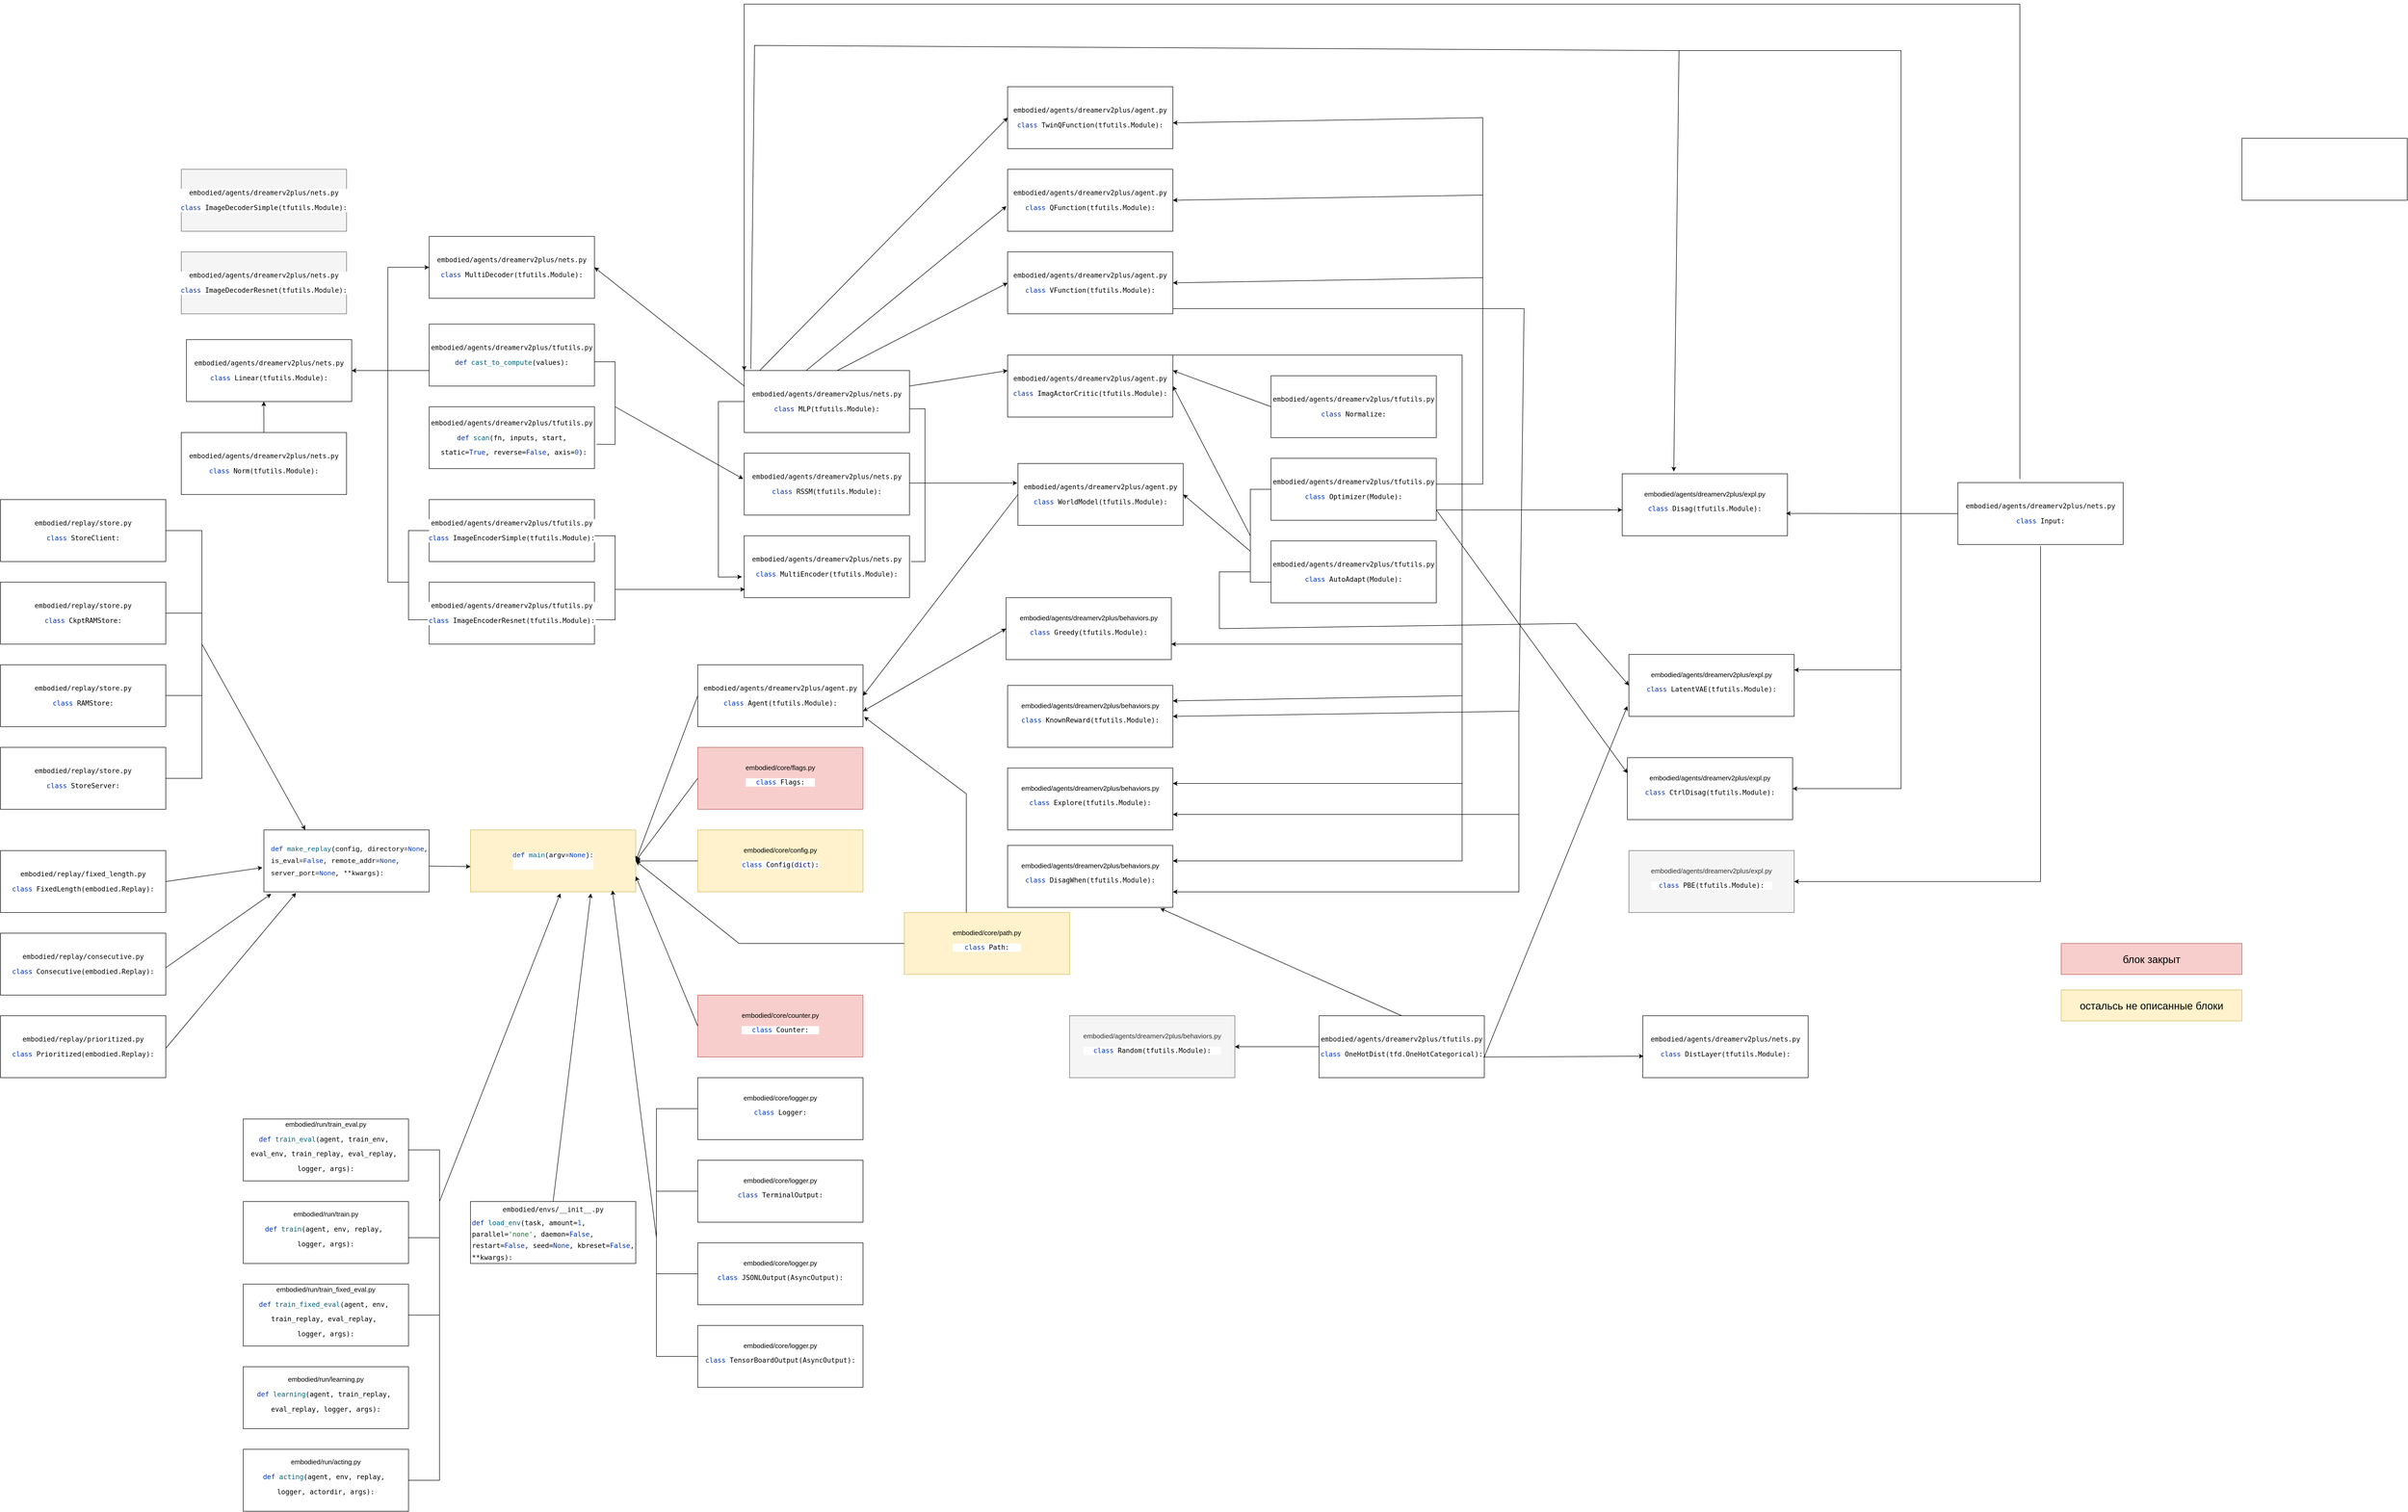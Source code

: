 <mxfile version="24.7.17">
  <diagram name="Page-1" id="7dsw3DdcGrztaMBzmiR_">
    <mxGraphModel dx="4940" dy="4205" grid="1" gridSize="10" guides="1" tooltips="1" connect="1" arrows="1" fold="1" page="1" pageScale="1" pageWidth="2500" pageHeight="1400" math="0" shadow="0">
      <root>
        <mxCell id="0" />
        <mxCell id="1" parent="0" />
        <mxCell id="aKsn7TsrEUGzSsvcS5hA-1" value="&lt;div style=&quot;background-color: rgb(255, 255, 255); color: rgb(8, 8, 8); line-height: 70%;&quot;&gt;&lt;p style=&quot;font-size: 9.8pt; line-height: 70%;&quot;&gt;&lt;font face=&quot;Courier New&quot;&gt;&lt;span style=&quot;color: rgb(0, 51, 179);&quot;&gt;def &lt;/span&gt;&lt;span style=&quot;color: rgb(0, 98, 122);&quot;&gt;main&lt;/span&gt;(&lt;span style=&quot;color: rgb(0, 0, 0);&quot;&gt;argv&lt;/span&gt;=&lt;span style=&quot;color: rgb(0, 51, 179);&quot;&gt;None&lt;/span&gt;):&lt;/font&gt;&lt;/p&gt;&lt;pre style=&quot;font-family: &amp;quot;JetBrains Mono&amp;quot;, monospace; font-size: 9.8pt; line-height: 70%;&quot;&gt;&lt;br&gt;&lt;/pre&gt;&lt;/div&gt;" style="rounded=0;whiteSpace=wrap;html=1;labelBackgroundColor=none;fillColor=#fff2cc;strokeColor=#d6b656;" parent="1" vertex="1">
          <mxGeometry x="800" y="200" width="320" height="120" as="geometry" />
        </mxCell>
        <mxCell id="aKsn7TsrEUGzSsvcS5hA-2" value="&lt;div style=&quot;background-color: rgb(255, 255, 255); color: rgb(8, 8, 8); line-height: 120%;&quot;&gt;&lt;pre style=&quot;font-size: 9.8pt; line-height: 70%;&quot;&gt;&lt;p style=&quot;text-align: justify; line-height: 70%; font-size: 13px;&quot;&gt;&lt;font style=&quot;font-size: 13px;&quot; face=&quot;Courier New&quot;&gt;&lt;span style=&quot;color: rgb(0, 51, 179);&quot;&gt;def &lt;/span&gt;&lt;span style=&quot;color: rgb(0, 98, 122);&quot;&gt;make_replay&lt;/span&gt;(&lt;span style=&quot;color: rgb(0, 0, 0);&quot;&gt;config&lt;/span&gt;, &lt;span style=&quot;color: rgb(0, 0, 0);&quot;&gt;directory&lt;/span&gt;=&lt;span style=&quot;color: rgb(0, 51, 179);&quot;&gt;None&lt;/span&gt;,&lt;br&gt;&lt;/font&gt;&lt;/p&gt;&lt;p style=&quot;text-align: justify; line-height: 70%;&quot;&gt;&lt;font style=&quot;font-size: 13px;&quot; face=&quot;Courier New&quot;&gt;&lt;span style=&quot;white-space: normal; color: rgb(0, 0, 0);&quot;&gt;is_eval&lt;/span&gt;&lt;span style=&quot;white-space: normal;&quot;&gt;=&lt;/span&gt;&lt;span style=&quot;white-space: normal; color: rgb(0, 51, 179);&quot;&gt;False&lt;/span&gt;&lt;span style=&quot;white-space: normal;&quot;&gt;, &lt;/span&gt;&lt;span style=&quot;white-space: normal; color: rgb(0, 0, 0);&quot;&gt;remote_addr&lt;/span&gt;&lt;span style=&quot;white-space: normal;&quot;&gt;=&lt;/span&gt;&lt;span style=&quot;white-space: normal; color: rgb(0, 51, 179);&quot;&gt;None&lt;/span&gt;&lt;span style=&quot;white-space: normal;&quot;&gt;,&lt;br&gt;&lt;/span&gt;&lt;/font&gt;&lt;/p&gt;&lt;p style=&quot;text-align: justify; line-height: 70%;&quot;&gt;&lt;font style=&quot;font-size: 13px;&quot; face=&quot;Courier New&quot;&gt;&lt;span style=&quot;white-space: normal; color: rgb(0, 0, 0);&quot;&gt;server_port&lt;/span&gt;&lt;span style=&quot;white-space: normal;&quot;&gt;=&lt;/span&gt;&lt;span style=&quot;white-space: normal; color: rgb(0, 51, 179);&quot;&gt;None&lt;/span&gt;&lt;span style=&quot;white-space: normal;&quot;&gt;, &lt;/span&gt;&lt;span style=&quot;white-space: normal; color: rgb(0, 0, 0);&quot;&gt;**kwargs&lt;/span&gt;&lt;span style=&quot;white-space: normal;&quot;&gt;):&lt;/span&gt;&lt;/font&gt;&lt;/p&gt;&lt;p&gt;&lt;/p&gt;&lt;p&gt;&lt;/p&gt;&lt;/pre&gt;&lt;/div&gt;" style="rounded=0;whiteSpace=wrap;html=1;align=right;labelBackgroundColor=none;" parent="1" vertex="1">
          <mxGeometry x="400" y="200" width="320" height="120" as="geometry" />
        </mxCell>
        <mxCell id="aKsn7TsrEUGzSsvcS5hA-3" value="&lt;div style=&quot;background-color: rgb(255, 255, 255);&quot;&gt;&lt;pre style=&quot;&quot;&gt;&lt;font face=&quot;JetBrains Mono, monospace&quot; color=&quot;#080808&quot;&gt;embodied/agents/dreamerv2plus/agent.py&lt;br style=&quot;font-size: 13px;&quot;&gt;&lt;/font&gt;&lt;/pre&gt;&lt;pre style=&quot;&quot;&gt;&lt;div style=&quot;color: rgb(8, 8, 8);&quot;&gt;&lt;pre style=&quot;font-family:&#39;JetBrains Mono&#39;,monospace;font-size:9.8pt;&quot;&gt;&lt;span style=&quot;color:#0033b3;&quot;&gt;class &lt;/span&gt;&lt;span style=&quot;color:#000000;&quot;&gt;Agent&lt;/span&gt;(tfutils.Module):&lt;/pre&gt;&lt;/div&gt;&lt;/pre&gt;&lt;/div&gt;" style="rounded=0;whiteSpace=wrap;html=1;labelBackgroundColor=none;fontSize=13;" parent="1" vertex="1">
          <mxGeometry x="1240" y="-120" width="320" height="120" as="geometry" />
        </mxCell>
        <mxCell id="zPKP_tyVnjG1dPbWuMaM-1" value="&lt;div style=&quot;background-color: rgb(255, 255, 255);&quot;&gt;&lt;pre style=&quot;&quot;&gt;&lt;font face=&quot;JetBrains Mono, monospace&quot; color=&quot;#080808&quot;&gt;embodied/agents/dreamerv2plus/tfutils.py&lt;br&gt;&lt;/font&gt;&lt;/pre&gt;&lt;pre style=&quot;&quot;&gt;&lt;div style=&quot;color: rgb(8, 8, 8);&quot;&gt;&lt;pre style=&quot;font-family:&#39;JetBrains Mono&#39;,monospace;font-size:9.8pt;&quot;&gt;&lt;span style=&quot;color:#0033b3;&quot;&gt;class &lt;/span&gt;&lt;span style=&quot;color:#000000;&quot;&gt;Optimizer&lt;/span&gt;(Module):&lt;/pre&gt;&lt;/div&gt;&lt;/pre&gt;&lt;/div&gt;" style="rounded=0;whiteSpace=wrap;html=1;labelBackgroundColor=none;fontSize=13;" parent="1" vertex="1">
          <mxGeometry x="2350" y="-520" width="320" height="120" as="geometry" />
        </mxCell>
        <mxCell id="zPKP_tyVnjG1dPbWuMaM-6" value="" style="endArrow=classic;html=1;rounded=0;exitX=0;exitY=0.5;exitDx=0;exitDy=0;entryX=1;entryY=0.5;entryDx=0;entryDy=0;" parent="1" source="aKsn7TsrEUGzSsvcS5hA-3" target="aKsn7TsrEUGzSsvcS5hA-1" edge="1">
          <mxGeometry width="50" height="50" relative="1" as="geometry">
            <mxPoint x="1180" y="260" as="sourcePoint" />
            <mxPoint x="1230" y="210" as="targetPoint" />
          </mxGeometry>
        </mxCell>
        <mxCell id="zPKP_tyVnjG1dPbWuMaM-7" value="embodied/core/flags.py&lt;div&gt;&lt;div style=&quot;background-color:#ffffff;color:#080808&quot;&gt;&lt;pre style=&quot;font-family:&#39;JetBrains Mono&#39;,monospace;font-size:9.8pt;&quot;&gt;&lt;span style=&quot;color:#0033b3;&quot;&gt;class &lt;/span&gt;&lt;span style=&quot;color:#000000;&quot;&gt;Flags&lt;/span&gt;:&lt;/pre&gt;&lt;/div&gt;&lt;/div&gt;" style="rounded=0;whiteSpace=wrap;html=1;labelBackgroundColor=none;fontSize=13;fillColor=#f8cecc;strokeColor=#b85450;" parent="1" vertex="1">
          <mxGeometry x="1240" y="40" width="320" height="120" as="geometry" />
        </mxCell>
        <mxCell id="zPKP_tyVnjG1dPbWuMaM-8" value="" style="endArrow=classic;html=1;rounded=0;exitX=0;exitY=0.5;exitDx=0;exitDy=0;" parent="1" source="zPKP_tyVnjG1dPbWuMaM-7" edge="1">
          <mxGeometry width="50" height="50" relative="1" as="geometry">
            <mxPoint x="1160" y="400" as="sourcePoint" />
            <mxPoint x="1120" y="260" as="targetPoint" />
          </mxGeometry>
        </mxCell>
        <mxCell id="zPKP_tyVnjG1dPbWuMaM-9" value="embodied/core/config.py&lt;div&gt;&lt;div style=&quot;background-color:#ffffff;color:#080808&quot;&gt;&lt;pre style=&quot;font-family:&#39;JetBrains Mono&#39;,monospace;font-size:9.8pt;&quot;&gt;&lt;span style=&quot;color:#0033b3;&quot;&gt;class &lt;/span&gt;&lt;span style=&quot;color:#000000;&quot;&gt;Config&lt;/span&gt;(&lt;span style=&quot;color:#000080;&quot;&gt;dict&lt;/span&gt;):&lt;/pre&gt;&lt;/div&gt;&lt;/div&gt;" style="rounded=0;whiteSpace=wrap;html=1;labelBackgroundColor=none;fontSize=13;fillColor=#fff2cc;strokeColor=#d6b656;" parent="1" vertex="1">
          <mxGeometry x="1240" y="200" width="320" height="120" as="geometry" />
        </mxCell>
        <mxCell id="zPKP_tyVnjG1dPbWuMaM-10" value="" style="endArrow=classic;html=1;rounded=0;exitX=0;exitY=0.5;exitDx=0;exitDy=0;entryX=1;entryY=0.5;entryDx=0;entryDy=0;" parent="1" source="zPKP_tyVnjG1dPbWuMaM-9" target="aKsn7TsrEUGzSsvcS5hA-1" edge="1">
          <mxGeometry width="50" height="50" relative="1" as="geometry">
            <mxPoint x="1020" y="560" as="sourcePoint" />
            <mxPoint x="1130" y="300" as="targetPoint" />
          </mxGeometry>
        </mxCell>
        <mxCell id="zPKP_tyVnjG1dPbWuMaM-11" value="embodied/core/path.py&lt;div&gt;&lt;div style=&quot;background-color:#ffffff;color:#080808&quot;&gt;&lt;pre style=&quot;font-family:&#39;JetBrains Mono&#39;,monospace;font-size:9.8pt;&quot;&gt;&lt;span style=&quot;color:#0033b3;&quot;&gt;class &lt;/span&gt;&lt;span style=&quot;color:#000000;&quot;&gt;Path&lt;/span&gt;:&lt;/pre&gt;&lt;/div&gt;&lt;/div&gt;" style="rounded=0;whiteSpace=wrap;html=1;labelBackgroundColor=none;fontSize=13;fillColor=#fff2cc;strokeColor=#d6b656;" parent="1" vertex="1">
          <mxGeometry x="1640" y="360" width="320" height="120" as="geometry" />
        </mxCell>
        <mxCell id="zPKP_tyVnjG1dPbWuMaM-12" value="embodied/core/counter.py&lt;div&gt;&lt;div style=&quot;background-color:#ffffff;color:#080808&quot;&gt;&lt;pre style=&quot;font-family:&#39;JetBrains Mono&#39;,monospace;font-size:9.8pt;&quot;&gt;&lt;span style=&quot;color:#0033b3;&quot;&gt;class &lt;/span&gt;&lt;span style=&quot;color:#000000;&quot;&gt;Counter&lt;/span&gt;:&lt;/pre&gt;&lt;/div&gt;&lt;/div&gt;" style="rounded=0;whiteSpace=wrap;html=1;labelBackgroundColor=none;fontSize=13;fillColor=#f8cecc;strokeColor=#b85450;" parent="1" vertex="1">
          <mxGeometry x="1240" y="520" width="320" height="120" as="geometry" />
        </mxCell>
        <mxCell id="zPKP_tyVnjG1dPbWuMaM-13" value="" style="endArrow=classic;html=1;rounded=0;exitX=0;exitY=0.5;exitDx=0;exitDy=0;entryX=1;entryY=0.5;entryDx=0;entryDy=0;" parent="1" source="zPKP_tyVnjG1dPbWuMaM-11" target="aKsn7TsrEUGzSsvcS5hA-1" edge="1">
          <mxGeometry width="50" height="50" relative="1" as="geometry">
            <mxPoint x="1020" y="570" as="sourcePoint" />
            <mxPoint x="1070" y="520" as="targetPoint" />
            <Array as="points">
              <mxPoint x="1320" y="420" />
            </Array>
          </mxGeometry>
        </mxCell>
        <mxCell id="zPKP_tyVnjG1dPbWuMaM-14" value="" style="endArrow=classic;html=1;rounded=0;exitX=0;exitY=0.5;exitDx=0;exitDy=0;entryX=1;entryY=0.75;entryDx=0;entryDy=0;" parent="1" source="zPKP_tyVnjG1dPbWuMaM-12" target="aKsn7TsrEUGzSsvcS5hA-1" edge="1">
          <mxGeometry width="50" height="50" relative="1" as="geometry">
            <mxPoint x="1020" y="580" as="sourcePoint" />
            <mxPoint x="1070" y="530" as="targetPoint" />
          </mxGeometry>
        </mxCell>
        <mxCell id="zPKP_tyVnjG1dPbWuMaM-22" value="" style="group" parent="1" vertex="1" connectable="0">
          <mxGeometry x="1240" y="680" width="320" height="600" as="geometry" />
        </mxCell>
        <mxCell id="zPKP_tyVnjG1dPbWuMaM-15" value="embodied/core/logger.py&lt;div&gt;&lt;div style=&quot;background-color:#ffffff;color:#080808&quot;&gt;&lt;pre style=&quot;font-family:&#39;JetBrains Mono&#39;,monospace;font-size:9.8pt;&quot;&gt;&lt;span style=&quot;color:#0033b3;&quot;&gt;class &lt;/span&gt;&lt;span style=&quot;color:#000000;&quot;&gt;Logger&lt;/span&gt;:&lt;/pre&gt;&lt;/div&gt;&lt;/div&gt;" style="rounded=0;whiteSpace=wrap;html=1;labelBackgroundColor=none;fontSize=13;" parent="zPKP_tyVnjG1dPbWuMaM-22" vertex="1">
          <mxGeometry width="320" height="120" as="geometry" />
        </mxCell>
        <mxCell id="zPKP_tyVnjG1dPbWuMaM-19" value="embodied/core/logger.py&lt;div&gt;&lt;div style=&quot;background-color:#ffffff;color:#080808&quot;&gt;&lt;pre style=&quot;font-family:&#39;JetBrains Mono&#39;,monospace;font-size:9.8pt;&quot;&gt;&lt;div&gt;&lt;pre style=&quot;font-family:&#39;JetBrains Mono&#39;,monospace;font-size:9.8pt;&quot;&gt;&lt;span style=&quot;color:#0033b3;&quot;&gt;class &lt;/span&gt;&lt;span style=&quot;color:#000000;&quot;&gt;TerminalOutput&lt;/span&gt;:&lt;/pre&gt;&lt;/div&gt;&lt;/pre&gt;&lt;/div&gt;&lt;/div&gt;" style="rounded=0;whiteSpace=wrap;html=1;labelBackgroundColor=none;fontSize=13;" parent="zPKP_tyVnjG1dPbWuMaM-22" vertex="1">
          <mxGeometry y="160" width="320" height="120" as="geometry" />
        </mxCell>
        <mxCell id="zPKP_tyVnjG1dPbWuMaM-20" value="embodied/core/logger.py&lt;div&gt;&lt;div style=&quot;background-color:#ffffff;color:#080808&quot;&gt;&lt;pre style=&quot;font-family:&#39;JetBrains Mono&#39;,monospace;font-size:9.8pt;&quot;&gt;&lt;div&gt;&lt;pre style=&quot;font-family:&#39;JetBrains Mono&#39;,monospace;font-size:9.8pt;&quot;&gt;&lt;span style=&quot;color:#0033b3;&quot;&gt;class &lt;/span&gt;&lt;span style=&quot;color:#000000;&quot;&gt;JSONLOutput&lt;/span&gt;(AsyncOutput):&lt;/pre&gt;&lt;/div&gt;&lt;/pre&gt;&lt;/div&gt;&lt;/div&gt;" style="rounded=0;whiteSpace=wrap;html=1;labelBackgroundColor=none;fontSize=13;" parent="zPKP_tyVnjG1dPbWuMaM-22" vertex="1">
          <mxGeometry y="320" width="320" height="120" as="geometry" />
        </mxCell>
        <mxCell id="zPKP_tyVnjG1dPbWuMaM-21" value="embodied/core/logger.py&lt;div&gt;&lt;div style=&quot;background-color:#ffffff;color:#080808&quot;&gt;&lt;pre style=&quot;font-family:&#39;JetBrains Mono&#39;,monospace;font-size:9.8pt;&quot;&gt;&lt;div&gt;&lt;pre style=&quot;font-family:&#39;JetBrains Mono&#39;,monospace;font-size:9.8pt;&quot;&gt;&lt;span style=&quot;color:#0033b3;&quot;&gt;class &lt;/span&gt;&lt;span style=&quot;color:#000000;&quot;&gt;TensorBoardOutput&lt;/span&gt;(AsyncOutput):&lt;/pre&gt;&lt;/div&gt;&lt;/pre&gt;&lt;/div&gt;&lt;/div&gt;" style="rounded=0;whiteSpace=wrap;html=1;labelBackgroundColor=none;fontSize=13;" parent="zPKP_tyVnjG1dPbWuMaM-22" vertex="1">
          <mxGeometry y="480" width="320" height="120" as="geometry" />
        </mxCell>
        <mxCell id="zPKP_tyVnjG1dPbWuMaM-23" value="" style="endArrow=none;html=1;rounded=0;entryX=0;entryY=0.5;entryDx=0;entryDy=0;exitX=0;exitY=0.5;exitDx=0;exitDy=0;" parent="zPKP_tyVnjG1dPbWuMaM-22" source="zPKP_tyVnjG1dPbWuMaM-21" target="zPKP_tyVnjG1dPbWuMaM-15" edge="1">
          <mxGeometry width="50" height="50" relative="1" as="geometry">
            <mxPoint x="-220" y="400" as="sourcePoint" />
            <mxPoint x="-170" y="350" as="targetPoint" />
            <Array as="points">
              <mxPoint x="-80" y="540" />
              <mxPoint x="-80" y="60" />
            </Array>
          </mxGeometry>
        </mxCell>
        <mxCell id="zPKP_tyVnjG1dPbWuMaM-24" value="" style="endArrow=none;html=1;rounded=0;entryX=0;entryY=0.5;entryDx=0;entryDy=0;" parent="1" target="zPKP_tyVnjG1dPbWuMaM-19" edge="1">
          <mxGeometry width="50" height="50" relative="1" as="geometry">
            <mxPoint x="1160" y="900" as="sourcePoint" />
            <mxPoint x="1070" y="1030" as="targetPoint" />
          </mxGeometry>
        </mxCell>
        <mxCell id="zPKP_tyVnjG1dPbWuMaM-25" value="" style="endArrow=none;html=1;rounded=0;entryX=0;entryY=0.5;entryDx=0;entryDy=0;" parent="1" target="zPKP_tyVnjG1dPbWuMaM-20" edge="1">
          <mxGeometry width="50" height="50" relative="1" as="geometry">
            <mxPoint x="1160" y="1060" as="sourcePoint" />
            <mxPoint x="1070" y="1030" as="targetPoint" />
          </mxGeometry>
        </mxCell>
        <mxCell id="zPKP_tyVnjG1dPbWuMaM-26" value="" style="endArrow=classic;html=1;rounded=0;entryX=0.859;entryY=0.975;entryDx=0;entryDy=0;entryPerimeter=0;" parent="1" target="aKsn7TsrEUGzSsvcS5hA-1" edge="1">
          <mxGeometry width="50" height="50" relative="1" as="geometry">
            <mxPoint x="1160" y="990" as="sourcePoint" />
            <mxPoint x="1070" y="1030" as="targetPoint" />
          </mxGeometry>
        </mxCell>
        <mxCell id="zPKP_tyVnjG1dPbWuMaM-27" value="&lt;div style=&quot;background-color: rgb(255, 255, 255);&quot;&gt;&lt;pre style=&quot;&quot;&gt;&lt;font face=&quot;JetBrains Mono, monospace&quot; color=&quot;#080808&quot;&gt;embodied/envs/__init__.py&lt;br&gt;&lt;/font&gt;&lt;/pre&gt;&lt;pre style=&quot;&quot;&gt;&lt;div style=&quot;color: rgb(8, 8, 8); line-height: 70%;&quot;&gt;&lt;pre style=&quot;text-align: justify; font-family: &amp;quot;JetBrains Mono&amp;quot;, monospace; font-size: 9.8pt; line-height: 70%;&quot;&gt;&lt;span style=&quot;color:#0033b3;&quot;&gt;def &lt;/span&gt;&lt;span style=&quot;color:#00627a;&quot;&gt;load_env&lt;/span&gt;(&lt;span style=&quot;color:#000000;&quot;&gt;task&lt;/span&gt;, &lt;span style=&quot;color:#000000;&quot;&gt;amount&lt;/span&gt;=&lt;span style=&quot;color:#1750eb;&quot;&gt;1&lt;/span&gt;, &lt;/pre&gt;&lt;pre style=&quot;text-align: justify; font-family: &amp;quot;JetBrains Mono&amp;quot;, monospace; font-size: 9.8pt; line-height: 70%;&quot;&gt;&lt;span style=&quot;color:#000000;&quot;&gt;parallel&lt;/span&gt;=&lt;span style=&quot;color:#067d17;&quot;&gt;&#39;none&#39;&lt;/span&gt;, &lt;span style=&quot;color:#000000;&quot;&gt;daemon&lt;/span&gt;=&lt;span style=&quot;color:#0033b3;&quot;&gt;False&lt;/span&gt;, &lt;/pre&gt;&lt;pre style=&quot;text-align: justify; font-family: &amp;quot;JetBrains Mono&amp;quot;, monospace; font-size: 9.8pt; line-height: 70%;&quot;&gt;restart&lt;span style=&quot;font-size: 9.8pt; white-space: normal;&quot;&gt;=&lt;/span&gt;&lt;span style=&quot;font-size: 9.8pt; white-space: normal; color: rgb(0, 51, 179);&quot;&gt;False&lt;/span&gt;&lt;span style=&quot;font-size: 9.8pt; white-space: normal;&quot;&gt;, &lt;/span&gt;&lt;span style=&quot;font-size: 9.8pt; white-space: normal; color: rgb(0, 0, 0);&quot;&gt;seed&lt;/span&gt;&lt;span style=&quot;font-size: 9.8pt; white-space: normal;&quot;&gt;=&lt;/span&gt;&lt;span style=&quot;font-size: 9.8pt; white-space: normal; color: rgb(0, 51, 179);&quot;&gt;None&lt;/span&gt;&lt;span style=&quot;font-size: 9.8pt; white-space: normal;&quot;&gt;,&amp;nbsp;&lt;/span&gt;&lt;span style=&quot;font-size: 9.8pt; white-space: normal; color: rgb(0, 0, 0);&quot;&gt;kbreset&lt;/span&gt;&lt;span style=&quot;font-size: 9.8pt; white-space: normal;&quot;&gt;=&lt;/span&gt;&lt;span style=&quot;font-size: 9.8pt; white-space: normal; color: rgb(0, 51, 179);&quot;&gt;False&lt;/span&gt;&lt;span style=&quot;font-size: 9.8pt; white-space: normal;&quot;&gt;,&lt;/span&gt;&lt;/pre&gt;&lt;pre style=&quot;text-align: justify; font-family: &amp;quot;JetBrains Mono&amp;quot;, monospace; font-size: 9.8pt; line-height: 70%;&quot;&gt;&lt;span style=&quot;font-size: 9.8pt; white-space: normal;&quot;&gt;&lt;/span&gt;&lt;span style=&quot;font-size: 9.8pt; white-space: normal; color: rgb(0, 0, 0);&quot;&gt;**kwargs&lt;/span&gt;&lt;span style=&quot;font-size: 9.8pt; white-space: normal;&quot;&gt;):&lt;/span&gt;&lt;/pre&gt;&lt;/div&gt;&lt;/pre&gt;&lt;/div&gt;" style="rounded=0;whiteSpace=wrap;html=1;labelBackgroundColor=none;fontSize=13;" parent="1" vertex="1">
          <mxGeometry x="800" y="920" width="320" height="120" as="geometry" />
        </mxCell>
        <mxCell id="zPKP_tyVnjG1dPbWuMaM-28" value="" style="endArrow=classic;html=1;rounded=0;entryX=0.728;entryY=1.025;entryDx=0;entryDy=0;entryPerimeter=0;exitX=0.5;exitY=0;exitDx=0;exitDy=0;" parent="1" source="zPKP_tyVnjG1dPbWuMaM-27" target="aKsn7TsrEUGzSsvcS5hA-1" edge="1">
          <mxGeometry width="50" height="50" relative="1" as="geometry">
            <mxPoint x="1033" y="590" as="sourcePoint" />
            <mxPoint x="985" y="550" as="targetPoint" />
          </mxGeometry>
        </mxCell>
        <mxCell id="zPKP_tyVnjG1dPbWuMaM-29" value="" style="endArrow=classic;html=1;rounded=0;entryX=0;entryY=0.592;entryDx=0;entryDy=0;entryPerimeter=0;" parent="1" target="aKsn7TsrEUGzSsvcS5hA-1" edge="1">
          <mxGeometry width="50" height="50" relative="1" as="geometry">
            <mxPoint x="720" y="270" as="sourcePoint" />
            <mxPoint x="770" y="220" as="targetPoint" />
          </mxGeometry>
        </mxCell>
        <mxCell id="zPKP_tyVnjG1dPbWuMaM-30" value="embodied/run/train.py&lt;div&gt;&lt;div style=&quot;background-color:#ffffff;color:#080808&quot;&gt;&lt;pre style=&quot;font-family:&#39;JetBrains Mono&#39;,monospace;font-size:9.8pt;&quot;&gt;&lt;span style=&quot;color:#0033b3;&quot;&gt;def &lt;/span&gt;&lt;span style=&quot;color:#00627a;&quot;&gt;train&lt;/span&gt;(&lt;span style=&quot;color:#000000;&quot;&gt;agent&lt;/span&gt;, &lt;span style=&quot;color:#000000;&quot;&gt;env&lt;/span&gt;, &lt;span style=&quot;color:#000000;&quot;&gt;replay&lt;/span&gt;, &lt;/pre&gt;&lt;pre style=&quot;font-family:&#39;JetBrains Mono&#39;,monospace;font-size:9.8pt;&quot;&gt;&lt;span style=&quot;color:#000000;&quot;&gt;logger&lt;/span&gt;, &lt;span style=&quot;color:#000000;&quot;&gt;args&lt;/span&gt;):&lt;/pre&gt;&lt;/div&gt;&lt;/div&gt;" style="rounded=0;whiteSpace=wrap;html=1;labelBackgroundColor=none;fontSize=13;" parent="1" vertex="1">
          <mxGeometry x="360" y="920" width="320" height="120" as="geometry" />
        </mxCell>
        <mxCell id="zPKP_tyVnjG1dPbWuMaM-31" value="embodied/run/train_eval.py&lt;div&gt;&lt;div style=&quot;background-color:#ffffff;color:#080808&quot;&gt;&lt;pre style=&quot;font-family:&#39;JetBrains Mono&#39;,monospace;font-size:9.8pt;&quot;&gt;&lt;span style=&quot;color:#0033b3;&quot;&gt;def &lt;/span&gt;&lt;span style=&quot;color:#00627a;&quot;&gt;train_eval&lt;/span&gt;(&lt;span style=&quot;color:#000000;&quot;&gt;agent&lt;/span&gt;, &lt;span style=&quot;color:#000000;&quot;&gt;train_env&lt;/span&gt;, &lt;/pre&gt;&lt;pre style=&quot;font-family:&#39;JetBrains Mono&#39;,monospace;font-size:9.8pt;&quot;&gt;&lt;span style=&quot;color:#000000;&quot;&gt;eval_env&lt;/span&gt;, &lt;span style=&quot;color:#000000;&quot;&gt;train_replay&lt;/span&gt;, &lt;span style=&quot;color:#000000;&quot;&gt;eval_replay&lt;/span&gt;, &lt;/pre&gt;&lt;pre style=&quot;font-family:&#39;JetBrains Mono&#39;,monospace;font-size:9.8pt;&quot;&gt;&lt;span style=&quot;color:#000000;&quot;&gt;logger&lt;/span&gt;, &lt;span style=&quot;color:#000000;&quot;&gt;args&lt;/span&gt;):&lt;/pre&gt;&lt;/div&gt;&lt;/div&gt;" style="rounded=0;whiteSpace=wrap;html=1;labelBackgroundColor=none;fontSize=13;" parent="1" vertex="1">
          <mxGeometry x="360" y="760" width="320" height="120" as="geometry" />
        </mxCell>
        <mxCell id="zPKP_tyVnjG1dPbWuMaM-34" value="embodied/run/train_fixed_eval.py&lt;div&gt;&lt;div style=&quot;background-color:#ffffff;color:#080808&quot;&gt;&lt;pre style=&quot;font-family:&#39;JetBrains Mono&#39;,monospace;font-size:9.8pt;&quot;&gt;&lt;span style=&quot;color:#0033b3;&quot;&gt;def &lt;/span&gt;&lt;span style=&quot;color:#00627a;&quot;&gt;train_fixed_eval&lt;/span&gt;(&lt;span style=&quot;color:#000000;&quot;&gt;agent&lt;/span&gt;, &lt;span style=&quot;color:#000000;&quot;&gt;env&lt;/span&gt;, &lt;/pre&gt;&lt;pre style=&quot;font-family:&#39;JetBrains Mono&#39;,monospace;font-size:9.8pt;&quot;&gt;&lt;span style=&quot;color:#000000;&quot;&gt;train_replay&lt;/span&gt;, &lt;span style=&quot;color:#000000;&quot;&gt;eval_replay&lt;/span&gt;, &lt;/pre&gt;&lt;pre style=&quot;font-family:&#39;JetBrains Mono&#39;,monospace;font-size:9.8pt;&quot;&gt;&lt;span style=&quot;color:#000000;&quot;&gt;logger&lt;/span&gt;, &lt;span style=&quot;color:#000000;&quot;&gt;args&lt;/span&gt;):&lt;/pre&gt;&lt;/div&gt;&lt;/div&gt;" style="rounded=0;whiteSpace=wrap;html=1;labelBackgroundColor=none;fontSize=13;" parent="1" vertex="1">
          <mxGeometry x="360" y="1080" width="320" height="120" as="geometry" />
        </mxCell>
        <mxCell id="zPKP_tyVnjG1dPbWuMaM-35" value="" style="endArrow=none;html=1;rounded=0;entryX=1;entryY=0.5;entryDx=0;entryDy=0;" parent="1" target="zPKP_tyVnjG1dPbWuMaM-41" edge="1">
          <mxGeometry width="50" height="50" relative="1" as="geometry">
            <mxPoint x="680" y="820" as="sourcePoint" />
            <mxPoint x="690" y="1320" as="targetPoint" />
            <Array as="points">
              <mxPoint x="740" y="820" />
              <mxPoint x="740" y="1460" />
            </Array>
          </mxGeometry>
        </mxCell>
        <mxCell id="zPKP_tyVnjG1dPbWuMaM-36" value="" style="endArrow=none;html=1;rounded=0;" parent="1" edge="1">
          <mxGeometry width="50" height="50" relative="1" as="geometry">
            <mxPoint x="680" y="990" as="sourcePoint" />
            <mxPoint x="740" y="990" as="targetPoint" />
          </mxGeometry>
        </mxCell>
        <mxCell id="zPKP_tyVnjG1dPbWuMaM-37" value="" style="endArrow=classic;html=1;rounded=0;entryX=0.544;entryY=1.025;entryDx=0;entryDy=0;entryPerimeter=0;" parent="1" target="aKsn7TsrEUGzSsvcS5hA-1" edge="1">
          <mxGeometry width="50" height="50" relative="1" as="geometry">
            <mxPoint x="740" y="920" as="sourcePoint" />
            <mxPoint x="790" y="870" as="targetPoint" />
          </mxGeometry>
        </mxCell>
        <mxCell id="zPKP_tyVnjG1dPbWuMaM-39" value="embodied/run/learning.py&lt;div&gt;&lt;div style=&quot;background-color:#ffffff;color:#080808&quot;&gt;&lt;pre style=&quot;font-family:&#39;JetBrains Mono&#39;,monospace;font-size:9.8pt;&quot;&gt;&lt;span style=&quot;color:#0033b3;&quot;&gt;def &lt;/span&gt;&lt;span style=&quot;color:#00627a;&quot;&gt;learning&lt;/span&gt;(&lt;span style=&quot;color:#000000;&quot;&gt;agent&lt;/span&gt;, &lt;span style=&quot;color:#000000;&quot;&gt;train_replay&lt;/span&gt;, &lt;/pre&gt;&lt;pre style=&quot;font-family:&#39;JetBrains Mono&#39;,monospace;font-size:9.8pt;&quot;&gt;&lt;span style=&quot;color:#000000;&quot;&gt;eval_replay&lt;/span&gt;, &lt;span style=&quot;color:#000000;&quot;&gt;logger&lt;/span&gt;, &lt;span style=&quot;color:#000000;&quot;&gt;args&lt;/span&gt;):&lt;/pre&gt;&lt;/div&gt;&lt;/div&gt;" style="rounded=0;whiteSpace=wrap;html=1;labelBackgroundColor=none;fontSize=13;" parent="1" vertex="1">
          <mxGeometry x="360" y="1240" width="320" height="120" as="geometry" />
        </mxCell>
        <mxCell id="zPKP_tyVnjG1dPbWuMaM-40" value="" style="endArrow=none;html=1;rounded=0;" parent="1" edge="1">
          <mxGeometry width="50" height="50" relative="1" as="geometry">
            <mxPoint x="680" y="1140" as="sourcePoint" />
            <mxPoint x="740" y="1140" as="targetPoint" />
          </mxGeometry>
        </mxCell>
        <mxCell id="zPKP_tyVnjG1dPbWuMaM-41" value="embodied/run/acting.py&lt;div&gt;&lt;div style=&quot;background-color:#ffffff;color:#080808&quot;&gt;&lt;pre style=&quot;font-family:&#39;JetBrains Mono&#39;,monospace;font-size:9.8pt;&quot;&gt;&lt;span style=&quot;color:#0033b3;&quot;&gt;def &lt;/span&gt;&lt;span style=&quot;color:#00627a;&quot;&gt;acting&lt;/span&gt;(&lt;span style=&quot;color:#000000;&quot;&gt;agent&lt;/span&gt;, &lt;span style=&quot;color:#000000;&quot;&gt;env&lt;/span&gt;, &lt;span style=&quot;color:#000000;&quot;&gt;replay&lt;/span&gt;, &lt;/pre&gt;&lt;pre style=&quot;font-family:&#39;JetBrains Mono&#39;,monospace;font-size:9.8pt;&quot;&gt;&lt;span style=&quot;color:#000000;&quot;&gt;logger&lt;/span&gt;, &lt;span style=&quot;color:#000000;&quot;&gt;actordir&lt;/span&gt;, &lt;span style=&quot;color:#000000;&quot;&gt;args&lt;/span&gt;):&lt;/pre&gt;&lt;/div&gt;&lt;/div&gt;" style="rounded=0;whiteSpace=wrap;html=1;labelBackgroundColor=none;fontSize=13;" parent="1" vertex="1">
          <mxGeometry x="360" y="1400" width="320" height="120" as="geometry" />
        </mxCell>
        <mxCell id="zPKP_tyVnjG1dPbWuMaM-42" value="&lt;div style=&quot;background-color: rgb(255, 255, 255);&quot;&gt;&lt;pre style=&quot;&quot;&gt;&lt;span style=&quot;color: rgb(8, 8, 8); font-family: &amp;quot;JetBrains Mono&amp;quot;, monospace; white-space: normal;&quot;&gt;embodied/replay/store.py&lt;/span&gt;&lt;br&gt;&lt;/pre&gt;&lt;pre style=&quot;&quot;&gt;&lt;div style=&quot;color: rgb(8, 8, 8);&quot;&gt;&lt;pre style=&quot;font-family:&#39;JetBrains Mono&#39;,monospace;font-size:9.8pt;&quot;&gt;&lt;span style=&quot;color:#0033b3;&quot;&gt;class &lt;/span&gt;&lt;span style=&quot;color:#000000;&quot;&gt;StoreClient&lt;/span&gt;:&lt;/pre&gt;&lt;/div&gt;&lt;/pre&gt;&lt;/div&gt;" style="rounded=0;whiteSpace=wrap;html=1;labelBackgroundColor=none;fontSize=13;" parent="1" vertex="1">
          <mxGeometry x="-110" y="-440" width="320" height="120" as="geometry" />
        </mxCell>
        <mxCell id="zPKP_tyVnjG1dPbWuMaM-45" value="&lt;div style=&quot;background-color: rgb(255, 255, 255);&quot;&gt;&lt;pre style=&quot;&quot;&gt;&lt;span style=&quot;color: rgb(8, 8, 8); font-family: &amp;quot;JetBrains Mono&amp;quot;, monospace; white-space: normal;&quot;&gt;embodied/replay/store.py&lt;/span&gt;&lt;br&gt;&lt;/pre&gt;&lt;pre style=&quot;&quot;&gt;&lt;div style=&quot;color: rgb(8, 8, 8);&quot;&gt;&lt;pre style=&quot;font-family:&#39;JetBrains Mono&#39;,monospace;font-size:9.8pt;&quot;&gt;&lt;div&gt;&lt;pre style=&quot;font-family:&#39;JetBrains Mono&#39;,monospace;font-size:9.8pt;&quot;&gt;&lt;span style=&quot;color:#0033b3;&quot;&gt;class &lt;/span&gt;&lt;span style=&quot;color:#000000;&quot;&gt;CkptRAMStore&lt;/span&gt;:&lt;/pre&gt;&lt;/div&gt;&lt;/pre&gt;&lt;/div&gt;&lt;/pre&gt;&lt;/div&gt;" style="rounded=0;whiteSpace=wrap;html=1;labelBackgroundColor=none;fontSize=13;" parent="1" vertex="1">
          <mxGeometry x="-110" y="-280" width="320" height="120" as="geometry" />
        </mxCell>
        <mxCell id="zPKP_tyVnjG1dPbWuMaM-46" value="&lt;div style=&quot;background-color: rgb(255, 255, 255);&quot;&gt;&lt;pre style=&quot;&quot;&gt;&lt;span style=&quot;color: rgb(8, 8, 8); font-family: &amp;quot;JetBrains Mono&amp;quot;, monospace; white-space: normal;&quot;&gt;embodied/replay/store.py&lt;/span&gt;&lt;br&gt;&lt;/pre&gt;&lt;pre style=&quot;&quot;&gt;&lt;div style=&quot;color: rgb(8, 8, 8);&quot;&gt;&lt;pre style=&quot;font-family:&#39;JetBrains Mono&#39;,monospace;font-size:9.8pt;&quot;&gt;&lt;pre style=&quot;font-family:&#39;JetBrains Mono&#39;,monospace;font-size:9.8pt;&quot;&gt;&lt;div&gt;&lt;pre style=&quot;font-family:&#39;JetBrains Mono&#39;,monospace;font-size:9.8pt;&quot;&gt;&lt;span style=&quot;color:#0033b3;&quot;&gt;class &lt;/span&gt;&lt;span style=&quot;color:#000000;&quot;&gt;RAMStore&lt;/span&gt;:&lt;/pre&gt;&lt;/div&gt;&lt;/pre&gt;&lt;/pre&gt;&lt;/div&gt;&lt;/pre&gt;&lt;/div&gt;" style="rounded=0;whiteSpace=wrap;html=1;labelBackgroundColor=none;fontSize=13;" parent="1" vertex="1">
          <mxGeometry x="-110" y="-120" width="320" height="120" as="geometry" />
        </mxCell>
        <mxCell id="zPKP_tyVnjG1dPbWuMaM-47" value="&lt;div style=&quot;background-color: rgb(255, 255, 255);&quot;&gt;&lt;pre style=&quot;&quot;&gt;&lt;span style=&quot;color: rgb(8, 8, 8); font-family: &amp;quot;JetBrains Mono&amp;quot;, monospace; white-space: normal;&quot;&gt;embodied/replay/store.py&lt;/span&gt;&lt;br&gt;&lt;/pre&gt;&lt;pre style=&quot;&quot;&gt;&lt;div style=&quot;color: rgb(8, 8, 8);&quot;&gt;&lt;pre style=&quot;font-family:&#39;JetBrains Mono&#39;,monospace;font-size:9.8pt;&quot;&gt;&lt;pre style=&quot;font-family:&#39;JetBrains Mono&#39;,monospace;font-size:9.8pt;&quot;&gt;&lt;pre style=&quot;font-family:&#39;JetBrains Mono&#39;,monospace;font-size:9.8pt;&quot;&gt;&lt;div&gt;&lt;pre style=&quot;font-family:&#39;JetBrains Mono&#39;,monospace;font-size:9.8pt;&quot;&gt;&lt;span style=&quot;color:#0033b3;&quot;&gt;class &lt;/span&gt;&lt;span style=&quot;color:#000000;&quot;&gt;StoreServer&lt;/span&gt;:&lt;/pre&gt;&lt;/div&gt;&lt;/pre&gt;&lt;/pre&gt;&lt;/pre&gt;&lt;/div&gt;&lt;/pre&gt;&lt;/div&gt;" style="rounded=0;whiteSpace=wrap;html=1;labelBackgroundColor=none;fontSize=13;" parent="1" vertex="1">
          <mxGeometry x="-110" y="40" width="320" height="120" as="geometry" />
        </mxCell>
        <mxCell id="zPKP_tyVnjG1dPbWuMaM-48" value="" style="endArrow=none;html=1;rounded=0;entryX=1;entryY=0.5;entryDx=0;entryDy=0;exitX=1;exitY=0.5;exitDx=0;exitDy=0;" parent="1" source="zPKP_tyVnjG1dPbWuMaM-47" target="zPKP_tyVnjG1dPbWuMaM-42" edge="1">
          <mxGeometry width="50" height="50" relative="1" as="geometry">
            <mxPoint x="290" as="sourcePoint" />
            <mxPoint x="340" y="-50" as="targetPoint" />
            <Array as="points">
              <mxPoint x="280" y="100" />
              <mxPoint x="280" y="-380" />
            </Array>
          </mxGeometry>
        </mxCell>
        <mxCell id="zPKP_tyVnjG1dPbWuMaM-49" value="" style="endArrow=none;html=1;rounded=0;entryX=1;entryY=0.5;entryDx=0;entryDy=0;" parent="1" target="zPKP_tyVnjG1dPbWuMaM-45" edge="1">
          <mxGeometry width="50" height="50" relative="1" as="geometry">
            <mxPoint x="280" y="-220" as="sourcePoint" />
            <mxPoint x="340" y="-50" as="targetPoint" />
          </mxGeometry>
        </mxCell>
        <mxCell id="zPKP_tyVnjG1dPbWuMaM-50" value="" style="endArrow=none;html=1;rounded=0;entryX=1;entryY=0.5;entryDx=0;entryDy=0;" parent="1" edge="1">
          <mxGeometry width="50" height="50" relative="1" as="geometry">
            <mxPoint x="280" y="-60.5" as="sourcePoint" />
            <mxPoint x="210" y="-60.5" as="targetPoint" />
          </mxGeometry>
        </mxCell>
        <mxCell id="zPKP_tyVnjG1dPbWuMaM-51" value="" style="endArrow=classic;html=1;rounded=0;entryX=0.25;entryY=0;entryDx=0;entryDy=0;" parent="1" target="aKsn7TsrEUGzSsvcS5hA-2" edge="1">
          <mxGeometry width="50" height="50" relative="1" as="geometry">
            <mxPoint x="280" y="-160" as="sourcePoint" />
            <mxPoint x="340" y="-50" as="targetPoint" />
          </mxGeometry>
        </mxCell>
        <mxCell id="zPKP_tyVnjG1dPbWuMaM-52" value="&lt;div style=&quot;background-color: rgb(255, 255, 255);&quot;&gt;&lt;pre style=&quot;&quot;&gt;&lt;span style=&quot;color: rgb(8, 8, 8); font-family: &amp;quot;JetBrains Mono&amp;quot;, monospace; white-space: normal;&quot;&gt;embodied/replay/fixed_length.py&lt;/span&gt;&lt;br&gt;&lt;/pre&gt;&lt;pre style=&quot;&quot;&gt;&lt;div style=&quot;color: rgb(8, 8, 8);&quot;&gt;&lt;pre style=&quot;font-family:&#39;JetBrains Mono&#39;,monospace;font-size:9.8pt;&quot;&gt;&lt;span style=&quot;color:#0033b3;&quot;&gt;class &lt;/span&gt;&lt;span style=&quot;color:#000000;&quot;&gt;FixedLength&lt;/span&gt;(embodied.Replay):&lt;/pre&gt;&lt;/div&gt;&lt;/pre&gt;&lt;/div&gt;" style="rounded=0;whiteSpace=wrap;html=1;labelBackgroundColor=none;fontSize=13;" parent="1" vertex="1">
          <mxGeometry x="-110" y="240" width="320" height="120" as="geometry" />
        </mxCell>
        <mxCell id="zPKP_tyVnjG1dPbWuMaM-53" value="&lt;div style=&quot;background-color: rgb(255, 255, 255);&quot;&gt;&lt;pre style=&quot;&quot;&gt;&lt;font face=&quot;JetBrains Mono, monospace&quot; color=&quot;#080808&quot;&gt;embodied/replay/consecutive.py&lt;br&gt;&lt;/font&gt;&lt;/pre&gt;&lt;pre style=&quot;&quot;&gt;&lt;div style=&quot;color: rgb(8, 8, 8);&quot;&gt;&lt;pre style=&quot;font-family:&#39;JetBrains Mono&#39;,monospace;font-size:9.8pt;&quot;&gt;&lt;span style=&quot;color:#0033b3;&quot;&gt;class &lt;/span&gt;&lt;span style=&quot;color:#000000;&quot;&gt;Consecutive&lt;/span&gt;(embodied.Replay):&lt;/pre&gt;&lt;/div&gt;&lt;/pre&gt;&lt;/div&gt;" style="rounded=0;whiteSpace=wrap;html=1;labelBackgroundColor=none;fontSize=13;" parent="1" vertex="1">
          <mxGeometry x="-110" y="400" width="320" height="120" as="geometry" />
        </mxCell>
        <mxCell id="zPKP_tyVnjG1dPbWuMaM-54" value="&lt;div style=&quot;background-color: rgb(255, 255, 255);&quot;&gt;&lt;pre style=&quot;&quot;&gt;&lt;font face=&quot;JetBrains Mono, monospace&quot; color=&quot;#080808&quot;&gt;embodied/replay/prioritized.py&lt;br&gt;&lt;/font&gt;&lt;/pre&gt;&lt;pre style=&quot;&quot;&gt;&lt;div style=&quot;color: rgb(8, 8, 8);&quot;&gt;&lt;pre style=&quot;font-family:&#39;JetBrains Mono&#39;,monospace;font-size:9.8pt;&quot;&gt;&lt;span style=&quot;color:#0033b3;&quot;&gt;class &lt;/span&gt;&lt;span style=&quot;color:#000000;&quot;&gt;Prioritized&lt;/span&gt;(embodied.Replay):&lt;/pre&gt;&lt;/div&gt;&lt;/pre&gt;&lt;/div&gt;" style="rounded=0;whiteSpace=wrap;html=1;labelBackgroundColor=none;fontSize=13;" parent="1" vertex="1">
          <mxGeometry x="-110" y="560" width="320" height="120" as="geometry" />
        </mxCell>
        <mxCell id="zPKP_tyVnjG1dPbWuMaM-55" value="" style="endArrow=classic;html=1;rounded=0;entryX=-0.009;entryY=0.608;entryDx=0;entryDy=0;entryPerimeter=0;" parent="1" target="aKsn7TsrEUGzSsvcS5hA-2" edge="1">
          <mxGeometry width="50" height="50" relative="1" as="geometry">
            <mxPoint x="210" y="300" as="sourcePoint" />
            <mxPoint x="260" y="250" as="targetPoint" />
          </mxGeometry>
        </mxCell>
        <mxCell id="zPKP_tyVnjG1dPbWuMaM-56" value="" style="endArrow=classic;html=1;rounded=0;entryX=0.044;entryY=1.033;entryDx=0;entryDy=0;entryPerimeter=0;" parent="1" target="aKsn7TsrEUGzSsvcS5hA-2" edge="1">
          <mxGeometry width="50" height="50" relative="1" as="geometry">
            <mxPoint x="210" y="467" as="sourcePoint" />
            <mxPoint x="397" y="440" as="targetPoint" />
          </mxGeometry>
        </mxCell>
        <mxCell id="zPKP_tyVnjG1dPbWuMaM-57" value="" style="endArrow=classic;html=1;rounded=0;entryX=0.194;entryY=1.017;entryDx=0;entryDy=0;entryPerimeter=0;" parent="1" target="aKsn7TsrEUGzSsvcS5hA-2" edge="1">
          <mxGeometry width="50" height="50" relative="1" as="geometry">
            <mxPoint x="210" y="623" as="sourcePoint" />
            <mxPoint x="414" y="480" as="targetPoint" />
          </mxGeometry>
        </mxCell>
        <mxCell id="zPKP_tyVnjG1dPbWuMaM-58" value="" style="endArrow=classic;html=1;rounded=0;entryX=1.007;entryY=0.841;entryDx=0;entryDy=0;entryPerimeter=0;" parent="1" target="aKsn7TsrEUGzSsvcS5hA-3" edge="1">
          <mxGeometry width="50" height="50" relative="1" as="geometry">
            <mxPoint x="1760" y="360" as="sourcePoint" />
            <mxPoint x="1810" y="310" as="targetPoint" />
            <Array as="points">
              <mxPoint x="1760" y="130" />
            </Array>
          </mxGeometry>
        </mxCell>
        <mxCell id="zPKP_tyVnjG1dPbWuMaM-60" value="&lt;div style=&quot;background-color: rgb(255, 255, 255);&quot;&gt;&lt;pre style=&quot;&quot;&gt;&lt;font face=&quot;JetBrains Mono, monospace&quot; color=&quot;#080808&quot;&gt;embodied/agents/dreamerv2plus/agent.py&lt;br style=&quot;font-size: 13px;&quot;&gt;&lt;/font&gt;&lt;/pre&gt;&lt;pre style=&quot;&quot;&gt;&lt;div style=&quot;color: rgb(8, 8, 8);&quot;&gt;&lt;pre style=&quot;font-family:&#39;JetBrains Mono&#39;,monospace;font-size:9.8pt;&quot;&gt;&lt;div&gt;&lt;pre style=&quot;font-family:&#39;JetBrains Mono&#39;,monospace;font-size:9.8pt;&quot;&gt;&lt;span style=&quot;color:#0033b3;&quot;&gt;class &lt;/span&gt;&lt;span style=&quot;color:#000000;&quot;&gt;WorldModel&lt;/span&gt;(tfutils.Module):&lt;/pre&gt;&lt;/div&gt;&lt;/pre&gt;&lt;/div&gt;&lt;/pre&gt;&lt;/div&gt;" style="rounded=0;whiteSpace=wrap;html=1;labelBackgroundColor=none;fontSize=13;" parent="1" vertex="1">
          <mxGeometry x="1860" y="-510" width="320" height="120" as="geometry" />
        </mxCell>
        <mxCell id="zPKP_tyVnjG1dPbWuMaM-61" value="" style="endArrow=classic;html=1;rounded=0;exitX=0;exitY=0.5;exitDx=0;exitDy=0;entryX=1;entryY=0.5;entryDx=0;entryDy=0;" parent="1" source="zPKP_tyVnjG1dPbWuMaM-60" target="aKsn7TsrEUGzSsvcS5hA-3" edge="1">
          <mxGeometry width="50" height="50" relative="1" as="geometry">
            <mxPoint x="1775" y="-110" as="sourcePoint" />
            <mxPoint x="1825" y="-160" as="targetPoint" />
          </mxGeometry>
        </mxCell>
        <mxCell id="zPKP_tyVnjG1dPbWuMaM-62" value="embodied/agents/dreamerv2plus/behaviors.py&lt;div&gt;&lt;div style=&quot;background-color:#ffffff;color:#080808&quot;&gt;&lt;pre style=&quot;font-family:&#39;JetBrains Mono&#39;,monospace;font-size:9.8pt;&quot;&gt;&lt;span style=&quot;color:#0033b3;&quot;&gt;class &lt;/span&gt;&lt;span style=&quot;color:#000000;&quot;&gt;Greedy&lt;/span&gt;(tfutils.Module):&lt;/pre&gt;&lt;/div&gt;&lt;/div&gt;" style="rounded=0;whiteSpace=wrap;html=1;labelBackgroundColor=none;fontSize=13;" parent="1" vertex="1">
          <mxGeometry x="1837" y="-250" width="320" height="120" as="geometry" />
        </mxCell>
        <mxCell id="zPKP_tyVnjG1dPbWuMaM-64" value="&lt;div style=&quot;background-color: rgb(255, 255, 255);&quot;&gt;&lt;pre style=&quot;&quot;&gt;&lt;font face=&quot;JetBrains Mono, monospace&quot; color=&quot;#080808&quot;&gt;embodied/agents/dreamerv2plus/nets.py&lt;br&gt;&lt;/font&gt;&lt;/pre&gt;&lt;pre style=&quot;&quot;&gt;&lt;div style=&quot;color: rgb(8, 8, 8);&quot;&gt;&lt;pre style=&quot;font-family:&#39;JetBrains Mono&#39;,monospace;font-size:9.8pt;&quot;&gt;&lt;div&gt;&lt;pre style=&quot;font-family:&#39;JetBrains Mono&#39;,monospace;font-size:9.8pt;&quot;&gt;&lt;span style=&quot;color:#0033b3;&quot;&gt;class &lt;/span&gt;&lt;span style=&quot;color:#000000;&quot;&gt;MultiEncoder&lt;/span&gt;(tfutils.Module):&lt;/pre&gt;&lt;/div&gt;&lt;/pre&gt;&lt;/div&gt;&lt;/pre&gt;&lt;/div&gt;" style="rounded=0;whiteSpace=wrap;html=1;labelBackgroundColor=none;fontSize=13;" parent="1" vertex="1">
          <mxGeometry x="1330" y="-370" width="320" height="120" as="geometry" />
        </mxCell>
        <mxCell id="zPKP_tyVnjG1dPbWuMaM-66" value="&lt;div style=&quot;background-color: rgb(255, 255, 255);&quot;&gt;&lt;pre style=&quot;&quot;&gt;&lt;font face=&quot;JetBrains Mono, monospace&quot; color=&quot;#080808&quot;&gt;embodied/agents/dreamerv2plus/nets.py&lt;br&gt;&lt;/font&gt;&lt;/pre&gt;&lt;pre style=&quot;&quot;&gt;&lt;div style=&quot;color: rgb(8, 8, 8);&quot;&gt;&lt;pre style=&quot;font-family:&#39;JetBrains Mono&#39;,monospace;font-size:9.8pt;&quot;&gt;&lt;span style=&quot;color:#0033b3;&quot;&gt;class &lt;/span&gt;&lt;span style=&quot;color:#000000;&quot;&gt;RSSM&lt;/span&gt;(tfutils.Module):&lt;/pre&gt;&lt;/div&gt;&lt;/pre&gt;&lt;/div&gt;" style="rounded=0;whiteSpace=wrap;html=1;labelBackgroundColor=none;fontSize=13;" parent="1" vertex="1">
          <mxGeometry x="1330" y="-530" width="320" height="120" as="geometry" />
        </mxCell>
        <mxCell id="zPKP_tyVnjG1dPbWuMaM-67" value="&lt;div style=&quot;background-color: rgb(255, 255, 255);&quot;&gt;&lt;pre style=&quot;&quot;&gt;&lt;font face=&quot;JetBrains Mono, monospace&quot; color=&quot;#080808&quot;&gt;embodied/agents/dreamerv2plus/nets.py&lt;br&gt;&lt;/font&gt;&lt;/pre&gt;&lt;pre style=&quot;&quot;&gt;&lt;div style=&quot;color: rgb(8, 8, 8);&quot;&gt;&lt;pre style=&quot;font-family:&#39;JetBrains Mono&#39;,monospace;font-size:9.8pt;&quot;&gt;&lt;div&gt;&lt;pre style=&quot;font-family:&#39;JetBrains Mono&#39;,monospace;font-size:9.8pt;&quot;&gt;&lt;span style=&quot;color:#0033b3;&quot;&gt;class &lt;/span&gt;&lt;span style=&quot;color:#000000;&quot;&gt;MLP&lt;/span&gt;(tfutils.Module):&lt;/pre&gt;&lt;/div&gt;&lt;/pre&gt;&lt;/div&gt;&lt;/pre&gt;&lt;/div&gt;" style="rounded=0;whiteSpace=wrap;html=1;labelBackgroundColor=none;fontSize=13;" parent="1" vertex="1">
          <mxGeometry x="1330" y="-690" width="320" height="120" as="geometry" />
        </mxCell>
        <mxCell id="zPKP_tyVnjG1dPbWuMaM-68" value="&lt;div style=&quot;background-color: rgb(255, 255, 255); color: rgb(8, 8, 8); font-size: 13px;&quot;&gt;&lt;pre style=&quot;font-family: &amp;quot;JetBrains Mono&amp;quot;, monospace; font-size: 13px;&quot;&gt;&lt;br style=&quot;font-size: 13px;&quot;&gt;&lt;/pre&gt;&lt;/div&gt;" style="rounded=0;whiteSpace=wrap;html=1;labelBackgroundColor=none;fontSize=13;" parent="1" vertex="1">
          <mxGeometry x="4230" y="-1140" width="320" height="120" as="geometry" />
        </mxCell>
        <mxCell id="zPKP_tyVnjG1dPbWuMaM-70" value="" style="endArrow=none;html=1;rounded=0;exitX=1;exitY=0.5;exitDx=0;exitDy=0;" parent="1" edge="1">
          <mxGeometry width="50" height="50" relative="1" as="geometry">
            <mxPoint x="1650" y="-472" as="sourcePoint" />
            <mxPoint x="1680" y="-472" as="targetPoint" />
          </mxGeometry>
        </mxCell>
        <mxCell id="zPKP_tyVnjG1dPbWuMaM-71" value="" style="endArrow=classic;html=1;rounded=0;entryX=1;entryY=0.5;entryDx=0;entryDy=0;" parent="1" target="zPKP_tyVnjG1dPbWuMaM-60" edge="1">
          <mxGeometry width="50" height="50" relative="1" as="geometry">
            <mxPoint x="2310" y="-340" as="sourcePoint" />
            <mxPoint x="1490" y="-450" as="targetPoint" />
            <Array as="points" />
          </mxGeometry>
        </mxCell>
        <mxCell id="zPKP_tyVnjG1dPbWuMaM-72" value="&lt;div style=&quot;background-color: rgb(255, 255, 255);&quot;&gt;&lt;pre style=&quot;&quot;&gt;&lt;font face=&quot;JetBrains Mono, monospace&quot; color=&quot;#080808&quot;&gt;embodied/agents/dreamerv2plus/tfutils.py&lt;br&gt;&lt;/font&gt;&lt;/pre&gt;&lt;pre style=&quot;&quot;&gt;&lt;div style=&quot;color: rgb(8, 8, 8);&quot;&gt;&lt;pre style=&quot;font-family:&#39;JetBrains Mono&#39;,monospace;font-size:9.8pt;&quot;&gt;&lt;div&gt;&lt;pre style=&quot;font-family:&#39;JetBrains Mono&#39;,monospace;font-size:9.8pt;&quot;&gt;&lt;span style=&quot;color:#0033b3;&quot;&gt;class &lt;/span&gt;&lt;span style=&quot;color:#000000;&quot;&gt;AutoAdapt&lt;/span&gt;(Module):&lt;/pre&gt;&lt;/div&gt;&lt;/pre&gt;&lt;/div&gt;&lt;/pre&gt;&lt;/div&gt;" style="rounded=0;whiteSpace=wrap;html=1;labelBackgroundColor=none;fontSize=13;" parent="1" vertex="1">
          <mxGeometry x="2350" y="-360" width="320" height="120" as="geometry" />
        </mxCell>
        <mxCell id="zPKP_tyVnjG1dPbWuMaM-73" value="" style="endArrow=none;html=1;rounded=0;exitX=0;exitY=0.667;exitDx=0;exitDy=0;exitPerimeter=0;" parent="1" edge="1">
          <mxGeometry width="50" height="50" relative="1" as="geometry">
            <mxPoint x="2350" y="-280.0" as="sourcePoint" />
            <mxPoint x="2350" y="-460.04" as="targetPoint" />
            <Array as="points">
              <mxPoint x="2310" y="-280.04" />
              <mxPoint x="2310" y="-370.04" />
              <mxPoint x="2310" y="-460.04" />
            </Array>
          </mxGeometry>
        </mxCell>
        <mxCell id="zPKP_tyVnjG1dPbWuMaM-74" value="&lt;div style=&quot;background-color: rgb(255, 255, 255);&quot;&gt;&lt;pre style=&quot;&quot;&gt;&lt;font face=&quot;JetBrains Mono, monospace&quot; color=&quot;#080808&quot;&gt;embodied/agents/dreamerv2plus/agent.py&lt;br style=&quot;font-size: 13px;&quot;&gt;&lt;/font&gt;&lt;/pre&gt;&lt;pre style=&quot;&quot;&gt;&lt;div style=&quot;color: rgb(8, 8, 8);&quot;&gt;&lt;pre style=&quot;font-family:&#39;JetBrains Mono&#39;,monospace;font-size:9.8pt;&quot;&gt;&lt;span style=&quot;color:#0033b3;&quot;&gt;class &lt;/span&gt;&lt;span style=&quot;color:#000000;&quot;&gt;ImagActorCritic&lt;/span&gt;(tfutils.Module):&lt;/pre&gt;&lt;/div&gt;&lt;/pre&gt;&lt;/div&gt;" style="rounded=0;whiteSpace=wrap;html=1;labelBackgroundColor=none;fontSize=13;" parent="1" vertex="1">
          <mxGeometry x="1840" y="-720" width="320" height="120" as="geometry" />
        </mxCell>
        <mxCell id="zPKP_tyVnjG1dPbWuMaM-75" value="" style="endArrow=classic;html=1;rounded=0;exitX=1;exitY=0;exitDx=0;exitDy=0;entryX=1;entryY=0.75;entryDx=0;entryDy=0;" parent="1" source="zPKP_tyVnjG1dPbWuMaM-74" target="zPKP_tyVnjG1dPbWuMaM-62" edge="1">
          <mxGeometry width="50" height="50" relative="1" as="geometry">
            <mxPoint x="1760" y="-150" as="sourcePoint" />
            <mxPoint x="2720" y="-240" as="targetPoint" />
            <Array as="points">
              <mxPoint x="2720" y="-720" />
              <mxPoint x="2720" y="-160" />
            </Array>
          </mxGeometry>
        </mxCell>
        <mxCell id="zPKP_tyVnjG1dPbWuMaM-76" value="" style="endArrow=classic;html=1;rounded=0;entryX=0;entryY=0.25;entryDx=0;entryDy=0;exitX=1;exitY=0.25;exitDx=0;exitDy=0;" parent="1" source="zPKP_tyVnjG1dPbWuMaM-67" target="zPKP_tyVnjG1dPbWuMaM-74" edge="1">
          <mxGeometry width="50" height="50" relative="1" as="geometry">
            <mxPoint x="1710" y="-560" as="sourcePoint" />
            <mxPoint x="2200" y="-240" as="targetPoint" />
            <Array as="points" />
          </mxGeometry>
        </mxCell>
        <mxCell id="zPKP_tyVnjG1dPbWuMaM-77" value="" style="endArrow=classic;html=1;rounded=0;entryX=1;entryY=0.5;entryDx=0;entryDy=0;" parent="1" target="zPKP_tyVnjG1dPbWuMaM-74" edge="1">
          <mxGeometry width="50" height="50" relative="1" as="geometry">
            <mxPoint x="2310" y="-370" as="sourcePoint" />
            <mxPoint x="1810" y="-200" as="targetPoint" />
          </mxGeometry>
        </mxCell>
        <mxCell id="zPKP_tyVnjG1dPbWuMaM-78" value="&lt;div style=&quot;background-color: rgb(255, 255, 255);&quot;&gt;&lt;pre style=&quot;&quot;&gt;&lt;font face=&quot;JetBrains Mono, monospace&quot; color=&quot;#080808&quot;&gt;embodied/agents/dreamerv2plus/tfutils.py&lt;br&gt;&lt;/font&gt;&lt;/pre&gt;&lt;pre style=&quot;&quot;&gt;&lt;div style=&quot;color: rgb(8, 8, 8);&quot;&gt;&lt;pre style=&quot;font-family:&#39;JetBrains Mono&#39;,monospace;font-size:9.8pt;&quot;&gt;&lt;div&gt;&lt;pre style=&quot;font-family:&#39;JetBrains Mono&#39;,monospace;font-size:9.8pt;&quot;&gt;&lt;span style=&quot;color:#0033b3;&quot;&gt;class &lt;/span&gt;&lt;span style=&quot;color:#000000;&quot;&gt;Normalize&lt;/span&gt;:&lt;/pre&gt;&lt;/div&gt;&lt;/pre&gt;&lt;/div&gt;&lt;/pre&gt;&lt;/div&gt;" style="rounded=0;whiteSpace=wrap;html=1;labelBackgroundColor=none;fontSize=13;" parent="1" vertex="1">
          <mxGeometry x="2350" y="-680" width="320" height="120" as="geometry" />
        </mxCell>
        <mxCell id="zPKP_tyVnjG1dPbWuMaM-79" value="" style="endArrow=classic;html=1;rounded=0;exitX=0;exitY=0.5;exitDx=0;exitDy=0;entryX=1;entryY=0.25;entryDx=0;entryDy=0;" parent="1" source="zPKP_tyVnjG1dPbWuMaM-78" target="zPKP_tyVnjG1dPbWuMaM-74" edge="1">
          <mxGeometry width="50" height="50" relative="1" as="geometry">
            <mxPoint x="1760" y="-150" as="sourcePoint" />
            <mxPoint x="1810" y="-200" as="targetPoint" />
          </mxGeometry>
        </mxCell>
        <mxCell id="zPKP_tyVnjG1dPbWuMaM-81" value="" style="endArrow=none;html=1;rounded=0;entryX=1.002;entryY=0.62;entryDx=0;entryDy=0;entryPerimeter=0;" parent="1" target="zPKP_tyVnjG1dPbWuMaM-67" edge="1">
          <mxGeometry width="50" height="50" relative="1" as="geometry">
            <mxPoint x="1653" y="-320" as="sourcePoint" />
            <mxPoint x="1730" y="-640" as="targetPoint" />
            <Array as="points">
              <mxPoint x="1680" y="-320" />
              <mxPoint x="1680" y="-616" />
            </Array>
          </mxGeometry>
        </mxCell>
        <mxCell id="zPKP_tyVnjG1dPbWuMaM-84" value="" style="endArrow=classic;html=1;rounded=0;entryX=-0.004;entryY=0.316;entryDx=0;entryDy=0;entryPerimeter=0;" parent="1" target="zPKP_tyVnjG1dPbWuMaM-60" edge="1">
          <mxGeometry width="50" height="50" relative="1" as="geometry">
            <mxPoint x="1680" y="-472" as="sourcePoint" />
            <mxPoint x="2230" y="-120" as="targetPoint" />
          </mxGeometry>
        </mxCell>
        <mxCell id="zPKP_tyVnjG1dPbWuMaM-85" value="&lt;div style=&quot;background-color: rgb(255, 255, 255);&quot;&gt;&lt;pre style=&quot;&quot;&gt;&lt;font face=&quot;JetBrains Mono, monospace&quot; color=&quot;#080808&quot;&gt;embodied/agents/dreamerv2plus/agent.py&lt;br&gt;&lt;/font&gt;&lt;/pre&gt;&lt;pre style=&quot;&quot;&gt;&lt;div style=&quot;color: rgb(8, 8, 8);&quot;&gt;&lt;pre style=&quot;font-family:&#39;JetBrains Mono&#39;,monospace;font-size:9.8pt;&quot;&gt;&lt;span style=&quot;color:#0033b3;&quot;&gt;class &lt;/span&gt;&lt;span style=&quot;color:#000000;&quot;&gt;VFunction&lt;/span&gt;(tfutils.Module):&lt;/pre&gt;&lt;/div&gt;&lt;/pre&gt;&lt;/div&gt;" style="rounded=0;whiteSpace=wrap;html=1;labelBackgroundColor=none;fontSize=13;" parent="1" vertex="1">
          <mxGeometry x="1840" y="-920" width="320" height="120" as="geometry" />
        </mxCell>
        <mxCell id="zPKP_tyVnjG1dPbWuMaM-86" value="" style="endArrow=classic;html=1;rounded=0;entryX=0;entryY=0.5;entryDx=0;entryDy=0;" parent="1" target="zPKP_tyVnjG1dPbWuMaM-85" edge="1">
          <mxGeometry width="50" height="50" relative="1" as="geometry">
            <mxPoint x="1510" y="-690" as="sourcePoint" />
            <mxPoint x="1560" y="-740" as="targetPoint" />
          </mxGeometry>
        </mxCell>
        <mxCell id="zPKP_tyVnjG1dPbWuMaM-87" value="" style="endArrow=classic;html=1;rounded=0;entryX=1;entryY=0.5;entryDx=0;entryDy=0;" parent="1" target="zPKP_tyVnjG1dPbWuMaM-85" edge="1">
          <mxGeometry width="50" height="50" relative="1" as="geometry">
            <mxPoint x="2670" y="-470" as="sourcePoint" />
            <mxPoint x="2720" y="-520" as="targetPoint" />
            <Array as="points">
              <mxPoint x="2760" y="-470" />
              <mxPoint x="2760" y="-870" />
            </Array>
          </mxGeometry>
        </mxCell>
        <mxCell id="zPKP_tyVnjG1dPbWuMaM-88" value="&lt;div style=&quot;background-color: rgb(255, 255, 255);&quot;&gt;&lt;pre style=&quot;&quot;&gt;&lt;font face=&quot;JetBrains Mono, monospace&quot; color=&quot;#080808&quot;&gt;embodied/agents/dreamerv2plus/agent.py&lt;br&gt;&lt;/font&gt;&lt;/pre&gt;&lt;pre style=&quot;&quot;&gt;&lt;div style=&quot;color: rgb(8, 8, 8);&quot;&gt;&lt;pre style=&quot;font-family:&#39;JetBrains Mono&#39;,monospace;font-size:9.8pt;&quot;&gt;&lt;div&gt;&lt;pre style=&quot;font-family:&#39;JetBrains Mono&#39;,monospace;font-size:9.8pt;&quot;&gt;&lt;span style=&quot;color:#0033b3;&quot;&gt;class &lt;/span&gt;&lt;span style=&quot;color:#000000;&quot;&gt;QFunction&lt;/span&gt;(tfutils.Module):&lt;/pre&gt;&lt;/div&gt;&lt;/pre&gt;&lt;/div&gt;&lt;/pre&gt;&lt;/div&gt;" style="rounded=0;whiteSpace=wrap;html=1;labelBackgroundColor=none;fontSize=13;" parent="1" vertex="1">
          <mxGeometry x="1840" y="-1080" width="320" height="120" as="geometry" />
        </mxCell>
        <mxCell id="zPKP_tyVnjG1dPbWuMaM-89" value="" style="endArrow=classic;html=1;rounded=0;entryX=-0.007;entryY=0.596;entryDx=0;entryDy=0;entryPerimeter=0;" parent="1" target="zPKP_tyVnjG1dPbWuMaM-88" edge="1">
          <mxGeometry width="50" height="50" relative="1" as="geometry">
            <mxPoint x="1450" y="-690" as="sourcePoint" />
            <mxPoint x="1500" y="-740" as="targetPoint" />
          </mxGeometry>
        </mxCell>
        <mxCell id="zPKP_tyVnjG1dPbWuMaM-90" value="" style="endArrow=classic;html=1;rounded=0;entryX=1;entryY=0.5;entryDx=0;entryDy=0;" parent="1" target="zPKP_tyVnjG1dPbWuMaM-88" edge="1">
          <mxGeometry width="50" height="50" relative="1" as="geometry">
            <mxPoint x="2760" y="-870" as="sourcePoint" />
            <mxPoint x="2810" y="-920" as="targetPoint" />
            <Array as="points">
              <mxPoint x="2760" y="-1030" />
            </Array>
          </mxGeometry>
        </mxCell>
        <mxCell id="zPKP_tyVnjG1dPbWuMaM-91" value="&lt;div style=&quot;background-color: rgb(255, 255, 255);&quot;&gt;&lt;pre style=&quot;&quot;&gt;&lt;font face=&quot;JetBrains Mono, monospace&quot; color=&quot;#080808&quot;&gt;embodied/agents/dreamerv2plus/agent.py&lt;br&gt;&lt;/font&gt;&lt;/pre&gt;&lt;pre style=&quot;&quot;&gt;&lt;div style=&quot;color: rgb(8, 8, 8);&quot;&gt;&lt;pre style=&quot;font-family:&#39;JetBrains Mono&#39;,monospace;font-size:9.8pt;&quot;&gt;&lt;pre style=&quot;font-family:&#39;JetBrains Mono&#39;,monospace;font-size:9.8pt;&quot;&gt;&lt;div&gt;&lt;pre style=&quot;font-family:&#39;JetBrains Mono&#39;,monospace;font-size:9.8pt;&quot;&gt;&lt;span style=&quot;color:#0033b3;&quot;&gt;class &lt;/span&gt;&lt;span style=&quot;color:#000000;&quot;&gt;TwinQFunction&lt;/span&gt;(tfutils.Module):&lt;/pre&gt;&lt;/div&gt;&lt;/pre&gt;&lt;/pre&gt;&lt;/div&gt;&lt;/pre&gt;&lt;/div&gt;" style="rounded=0;whiteSpace=wrap;html=1;labelBackgroundColor=none;fontSize=13;" parent="1" vertex="1">
          <mxGeometry x="1840" y="-1240" width="320" height="120" as="geometry" />
        </mxCell>
        <mxCell id="zPKP_tyVnjG1dPbWuMaM-92" value="" style="endArrow=classic;html=1;rounded=0;entryX=1;entryY=0.5;entryDx=0;entryDy=0;" parent="1" edge="1">
          <mxGeometry width="50" height="50" relative="1" as="geometry">
            <mxPoint x="2760" y="-1020" as="sourcePoint" />
            <mxPoint x="2160" y="-1170" as="targetPoint" />
            <Array as="points">
              <mxPoint x="2760" y="-1180" />
            </Array>
          </mxGeometry>
        </mxCell>
        <mxCell id="zPKP_tyVnjG1dPbWuMaM-93" value="" style="endArrow=classic;html=1;rounded=0;entryX=0;entryY=0.5;entryDx=0;entryDy=0;" parent="1" target="zPKP_tyVnjG1dPbWuMaM-91" edge="1">
          <mxGeometry width="50" height="50" relative="1" as="geometry">
            <mxPoint x="1360" y="-690" as="sourcePoint" />
            <mxPoint x="1748" y="-1008" as="targetPoint" />
          </mxGeometry>
        </mxCell>
        <mxCell id="zPKP_tyVnjG1dPbWuMaM-94" value="" style="endArrow=classic;startArrow=classic;html=1;rounded=0;entryX=0;entryY=0.5;entryDx=0;entryDy=0;" parent="1" target="zPKP_tyVnjG1dPbWuMaM-62" edge="1">
          <mxGeometry width="50" height="50" relative="1" as="geometry">
            <mxPoint x="1560" y="-30" as="sourcePoint" />
            <mxPoint x="1610" y="-80" as="targetPoint" />
          </mxGeometry>
        </mxCell>
        <mxCell id="zPKP_tyVnjG1dPbWuMaM-95" value="embodied/agents/dreamerv2plus/behaviors.py&lt;div&gt;&lt;div style=&quot;background-color:#ffffff;color:#080808&quot;&gt;&lt;pre style=&quot;font-family:&#39;JetBrains Mono&#39;,monospace;font-size:9.8pt;&quot;&gt;&lt;div&gt;&lt;pre style=&quot;font-family:&#39;JetBrains Mono&#39;,monospace;font-size:9.8pt;&quot;&gt;&lt;span style=&quot;color:#0033b3;&quot;&gt;class &lt;/span&gt;&lt;span style=&quot;color:#000000;&quot;&gt;KnownReward&lt;/span&gt;(tfutils.Module):&lt;/pre&gt;&lt;/div&gt;&lt;/pre&gt;&lt;/div&gt;&lt;/div&gt;" style="rounded=0;whiteSpace=wrap;html=1;labelBackgroundColor=none;fontSize=13;" parent="1" vertex="1">
          <mxGeometry x="1840" y="-80" width="320" height="120" as="geometry" />
        </mxCell>
        <mxCell id="zPKP_tyVnjG1dPbWuMaM-96" value="" style="endArrow=classic;html=1;rounded=0;entryX=1;entryY=0.5;entryDx=0;entryDy=0;" parent="1" target="zPKP_tyVnjG1dPbWuMaM-95" edge="1">
          <mxGeometry width="50" height="50" relative="1" as="geometry">
            <mxPoint x="2160" y="-810" as="sourcePoint" />
            <mxPoint x="2840" y="-590" as="targetPoint" />
            <Array as="points">
              <mxPoint x="2840" y="-810" />
              <mxPoint x="2830" y="-30" />
            </Array>
          </mxGeometry>
        </mxCell>
        <mxCell id="zPKP_tyVnjG1dPbWuMaM-98" value="" style="endArrow=classic;html=1;rounded=0;entryX=1;entryY=0.25;entryDx=0;entryDy=0;" parent="1" target="zPKP_tyVnjG1dPbWuMaM-95" edge="1">
          <mxGeometry width="50" height="50" relative="1" as="geometry">
            <mxPoint x="2720" y="-160" as="sourcePoint" />
            <mxPoint x="2050" y="-320" as="targetPoint" />
            <Array as="points">
              <mxPoint x="2720" y="-60" />
            </Array>
          </mxGeometry>
        </mxCell>
        <mxCell id="zPKP_tyVnjG1dPbWuMaM-99" value="embodied/agents/dreamerv2plus/behaviors.py&lt;div&gt;&lt;div style=&quot;background-color:#ffffff;color:#080808&quot;&gt;&lt;pre style=&quot;font-family:&#39;JetBrains Mono&#39;,monospace;font-size:9.8pt;&quot;&gt;&lt;pre style=&quot;font-family:&#39;JetBrains Mono&#39;,monospace;font-size:9.8pt;&quot;&gt;&lt;div&gt;&lt;pre style=&quot;font-family:&#39;JetBrains Mono&#39;,monospace;font-size:9.8pt;&quot;&gt;&lt;span style=&quot;color:#0033b3;&quot;&gt;class &lt;/span&gt;&lt;span style=&quot;color:#000000;&quot;&gt;Random&lt;/span&gt;(tfutils.Module):&lt;/pre&gt;&lt;/div&gt;&lt;/pre&gt;&lt;/pre&gt;&lt;/div&gt;&lt;/div&gt;" style="rounded=0;whiteSpace=wrap;html=1;labelBackgroundColor=none;fontSize=13;fillColor=#f5f5f5;fontColor=#333333;strokeColor=#666666;" parent="1" vertex="1">
          <mxGeometry x="1960" y="560" width="320" height="120" as="geometry" />
        </mxCell>
        <mxCell id="zPKP_tyVnjG1dPbWuMaM-100" value="&lt;div style=&quot;background-color: rgb(255, 255, 255);&quot;&gt;&lt;pre style=&quot;&quot;&gt;&lt;font face=&quot;JetBrains Mono, monospace&quot; color=&quot;#080808&quot;&gt;embodied/agents/dreamerv2plus/tfutils.py&lt;br&gt;&lt;/font&gt;&lt;/pre&gt;&lt;pre style=&quot;&quot;&gt;&lt;div style=&quot;color: rgb(8, 8, 8);&quot;&gt;&lt;pre style=&quot;font-family:&#39;JetBrains Mono&#39;,monospace;font-size:9.8pt;&quot;&gt;&lt;span style=&quot;color:#0033b3;&quot;&gt;class &lt;/span&gt;&lt;span style=&quot;color:#000000;&quot;&gt;OneHotDist&lt;/span&gt;(tfd.OneHotCategorical):&lt;/pre&gt;&lt;/div&gt;&lt;/pre&gt;&lt;/div&gt;" style="rounded=0;whiteSpace=wrap;html=1;labelBackgroundColor=none;fontSize=13;" parent="1" vertex="1">
          <mxGeometry x="2443" y="560" width="320" height="120" as="geometry" />
        </mxCell>
        <mxCell id="zPKP_tyVnjG1dPbWuMaM-101" value="" style="endArrow=classic;html=1;rounded=0;exitX=0;exitY=0.5;exitDx=0;exitDy=0;entryX=1;entryY=0.5;entryDx=0;entryDy=0;" parent="1" source="zPKP_tyVnjG1dPbWuMaM-100" target="zPKP_tyVnjG1dPbWuMaM-99" edge="1">
          <mxGeometry width="50" height="50" relative="1" as="geometry">
            <mxPoint x="2123" y="810" as="sourcePoint" />
            <mxPoint x="2173" y="760" as="targetPoint" />
          </mxGeometry>
        </mxCell>
        <mxCell id="zPKP_tyVnjG1dPbWuMaM-102" value="embodied/agents/dreamerv2plus/behaviors.py&lt;div&gt;&lt;div style=&quot;background-color:#ffffff;color:#080808&quot;&gt;&lt;pre style=&quot;font-family:&#39;JetBrains Mono&#39;,monospace;font-size:9.8pt;&quot;&gt;&lt;pre style=&quot;font-family:&#39;JetBrains Mono&#39;,monospace;font-size:9.8pt;&quot;&gt;&lt;pre style=&quot;font-family:&#39;JetBrains Mono&#39;,monospace;font-size:9.8pt;&quot;&gt;&lt;div&gt;&lt;pre style=&quot;font-family:&#39;JetBrains Mono&#39;,monospace;font-size:9.8pt;&quot;&gt;&lt;span style=&quot;color:#0033b3;&quot;&gt;class &lt;/span&gt;&lt;span style=&quot;color:#000000;&quot;&gt;Explore&lt;/span&gt;(tfutils.Module):&lt;/pre&gt;&lt;/div&gt;&lt;/pre&gt;&lt;/pre&gt;&lt;/pre&gt;&lt;/div&gt;&lt;/div&gt;" style="rounded=0;whiteSpace=wrap;html=1;labelBackgroundColor=none;fontSize=13;" parent="1" vertex="1">
          <mxGeometry x="1840" y="80" width="320" height="120" as="geometry" />
        </mxCell>
        <mxCell id="zPKP_tyVnjG1dPbWuMaM-103" value="" style="endArrow=classic;html=1;rounded=0;entryX=1;entryY=0.25;entryDx=0;entryDy=0;" parent="1" target="zPKP_tyVnjG1dPbWuMaM-102" edge="1">
          <mxGeometry width="50" height="50" relative="1" as="geometry">
            <mxPoint x="2720" y="-60" as="sourcePoint" />
            <mxPoint x="2650" y="90" as="targetPoint" />
            <Array as="points">
              <mxPoint x="2720" y="110" />
            </Array>
          </mxGeometry>
        </mxCell>
        <mxCell id="zPKP_tyVnjG1dPbWuMaM-104" value="" style="endArrow=classic;html=1;rounded=0;entryX=1;entryY=0.75;entryDx=0;entryDy=0;" parent="1" target="zPKP_tyVnjG1dPbWuMaM-102" edge="1">
          <mxGeometry width="50" height="50" relative="1" as="geometry">
            <mxPoint x="2830" y="-30" as="sourcePoint" />
            <mxPoint x="2583" y="180" as="targetPoint" />
            <Array as="points">
              <mxPoint x="2830" y="170" />
            </Array>
          </mxGeometry>
        </mxCell>
        <mxCell id="zPKP_tyVnjG1dPbWuMaM-105" value="embodied/agents/dreamerv2plus/behaviors.py&lt;div&gt;&lt;div style=&quot;background-color:#ffffff;color:#080808&quot;&gt;&lt;pre style=&quot;font-family:&#39;JetBrains Mono&#39;,monospace;font-size:9.8pt;&quot;&gt;&lt;pre style=&quot;font-family:&#39;JetBrains Mono&#39;,monospace;font-size:9.8pt;&quot;&gt;&lt;pre style=&quot;font-family:&#39;JetBrains Mono&#39;,monospace;font-size:9.8pt;&quot;&gt;&lt;div&gt;&lt;pre style=&quot;font-family:&#39;JetBrains Mono&#39;,monospace;font-size:9.8pt;&quot;&gt;&lt;span style=&quot;color:#0033b3;&quot;&gt;class &lt;/span&gt;&lt;span style=&quot;color:#000000;&quot;&gt;DisagWhen&lt;/span&gt;(tfutils.Module):&lt;/pre&gt;&lt;/div&gt;&lt;/pre&gt;&lt;/pre&gt;&lt;/pre&gt;&lt;/div&gt;&lt;/div&gt;" style="rounded=0;whiteSpace=wrap;html=1;labelBackgroundColor=none;fontSize=13;" parent="1" vertex="1">
          <mxGeometry x="1840" y="230" width="320" height="120" as="geometry" />
        </mxCell>
        <mxCell id="zPKP_tyVnjG1dPbWuMaM-106" value="" style="endArrow=classic;html=1;rounded=0;entryX=1;entryY=0.25;entryDx=0;entryDy=0;" parent="1" target="zPKP_tyVnjG1dPbWuMaM-105" edge="1">
          <mxGeometry width="50" height="50" relative="1" as="geometry">
            <mxPoint x="2720" y="110" as="sourcePoint" />
            <mxPoint x="2480" y="220" as="targetPoint" />
            <Array as="points">
              <mxPoint x="2720" y="260" />
            </Array>
          </mxGeometry>
        </mxCell>
        <mxCell id="zPKP_tyVnjG1dPbWuMaM-107" value="" style="endArrow=classic;html=1;rounded=0;entryX=1;entryY=0.75;entryDx=0;entryDy=0;" parent="1" target="zPKP_tyVnjG1dPbWuMaM-105" edge="1">
          <mxGeometry width="50" height="50" relative="1" as="geometry">
            <mxPoint x="2830" y="170" as="sourcePoint" />
            <mxPoint x="2760" y="320" as="targetPoint" />
            <Array as="points">
              <mxPoint x="2830" y="320" />
            </Array>
          </mxGeometry>
        </mxCell>
        <mxCell id="zPKP_tyVnjG1dPbWuMaM-108" value="" style="endArrow=classic;html=1;rounded=0;exitX=0.5;exitY=0;exitDx=0;exitDy=0;entryX=0.924;entryY=1.017;entryDx=0;entryDy=0;entryPerimeter=0;" parent="1" source="zPKP_tyVnjG1dPbWuMaM-100" target="zPKP_tyVnjG1dPbWuMaM-105" edge="1">
          <mxGeometry width="50" height="50" relative="1" as="geometry">
            <mxPoint x="2000" y="180" as="sourcePoint" />
            <mxPoint x="2050" y="130" as="targetPoint" />
          </mxGeometry>
        </mxCell>
        <mxCell id="zPKP_tyVnjG1dPbWuMaM-109" value="embodied/agents/dreamerv2plus/expl.py&lt;div&gt;&lt;div style=&quot;background-color:#ffffff;color:#080808&quot;&gt;&lt;pre style=&quot;font-family:&#39;JetBrains Mono&#39;,monospace;font-size:9.8pt;&quot;&gt;&lt;span style=&quot;color:#0033b3;&quot;&gt;class &lt;/span&gt;&lt;span style=&quot;color:#000000;&quot;&gt;Disag&lt;/span&gt;(tfutils.Module):&lt;/pre&gt;&lt;/div&gt;&lt;/div&gt;" style="rounded=0;whiteSpace=wrap;html=1;labelBackgroundColor=none;fontSize=13;" parent="1" vertex="1">
          <mxGeometry x="3030" y="-490" width="320" height="120" as="geometry" />
        </mxCell>
        <mxCell id="zPKP_tyVnjG1dPbWuMaM-110" value="" style="endArrow=classic;html=1;rounded=0;entryX=0;entryY=0.583;entryDx=0;entryDy=0;entryPerimeter=0;" parent="1" target="zPKP_tyVnjG1dPbWuMaM-109" edge="1">
          <mxGeometry width="50" height="50" relative="1" as="geometry">
            <mxPoint x="2670" y="-420" as="sourcePoint" />
            <mxPoint x="2720" y="-470" as="targetPoint" />
          </mxGeometry>
        </mxCell>
        <mxCell id="zPKP_tyVnjG1dPbWuMaM-112" value="" style="edgeStyle=orthogonalEdgeStyle;rounded=0;orthogonalLoop=1;jettySize=auto;html=1;entryX=0.991;entryY=0.64;entryDx=0;entryDy=0;entryPerimeter=0;" parent="1" source="zPKP_tyVnjG1dPbWuMaM-111" target="zPKP_tyVnjG1dPbWuMaM-109" edge="1">
          <mxGeometry relative="1" as="geometry" />
        </mxCell>
        <mxCell id="zPKP_tyVnjG1dPbWuMaM-111" value="&lt;div style=&quot;background-color: rgb(255, 255, 255);&quot;&gt;&lt;pre style=&quot;&quot;&gt;&lt;font face=&quot;JetBrains Mono, monospace&quot; color=&quot;#080808&quot;&gt;embodied/agents/dreamerv2plus/nets.py&lt;br&gt;&lt;/font&gt;&lt;/pre&gt;&lt;pre style=&quot;&quot;&gt;&lt;div style=&quot;color: rgb(8, 8, 8);&quot;&gt;&lt;pre style=&quot;font-family:&#39;JetBrains Mono&#39;,monospace;font-size:9.8pt;&quot;&gt;&lt;pre style=&quot;font-family: &amp;quot;JetBrains Mono&amp;quot;, monospace; font-size: 9.8pt;&quot;&gt;&lt;div&gt;&lt;pre style=&quot;font-family:&#39;JetBrains Mono&#39;,monospace;font-size:9.8pt;&quot;&gt;&lt;span style=&quot;color:#0033b3;&quot;&gt;class &lt;/span&gt;&lt;span style=&quot;color:#000000;&quot;&gt;Input&lt;/span&gt;:&lt;/pre&gt;&lt;/div&gt;&lt;/pre&gt;&lt;/pre&gt;&lt;/div&gt;&lt;/pre&gt;&lt;/div&gt;" style="rounded=0;whiteSpace=wrap;html=1;labelBackgroundColor=none;fontSize=13;" parent="1" vertex="1">
          <mxGeometry x="3680" y="-473" width="320" height="120" as="geometry" />
        </mxCell>
        <mxCell id="zPKP_tyVnjG1dPbWuMaM-114" value="" style="endArrow=classic;html=1;rounded=0;exitX=0.04;exitY=-0.026;exitDx=0;exitDy=0;exitPerimeter=0;entryX=0.312;entryY=-0.038;entryDx=0;entryDy=0;entryPerimeter=0;" parent="1" source="zPKP_tyVnjG1dPbWuMaM-67" target="zPKP_tyVnjG1dPbWuMaM-109" edge="1">
          <mxGeometry width="50" height="50" relative="1" as="geometry">
            <mxPoint x="1210" y="-835" as="sourcePoint" />
            <mxPoint x="1260" y="-885" as="targetPoint" />
            <Array as="points">
              <mxPoint x="1350" y="-1320" />
              <mxPoint x="3140" y="-1310" />
            </Array>
          </mxGeometry>
        </mxCell>
        <mxCell id="zPKP_tyVnjG1dPbWuMaM-115" value="embodied/agents/dreamerv2plus/expl.py&lt;div&gt;&lt;div style=&quot;background-color:#ffffff;color:#080808&quot;&gt;&lt;pre style=&quot;font-family:&#39;JetBrains Mono&#39;,monospace;font-size:9.8pt;&quot;&gt;&lt;div&gt;&lt;pre style=&quot;font-family:&#39;JetBrains Mono&#39;,monospace;font-size:9.8pt;&quot;&gt;&lt;span style=&quot;color:#0033b3;&quot;&gt;class &lt;/span&gt;&lt;span style=&quot;color:#000000;&quot;&gt;LatentVAE&lt;/span&gt;(tfutils.Module):&lt;/pre&gt;&lt;/div&gt;&lt;/pre&gt;&lt;/div&gt;&lt;/div&gt;" style="rounded=0;whiteSpace=wrap;html=1;labelBackgroundColor=none;fontSize=13;" parent="1" vertex="1">
          <mxGeometry x="3043" y="-140" width="320" height="120" as="geometry" />
        </mxCell>
        <mxCell id="zPKP_tyVnjG1dPbWuMaM-116" value="" style="endArrow=classic;html=1;rounded=0;" parent="1" edge="1">
          <mxGeometry width="50" height="50" relative="1" as="geometry">
            <mxPoint x="2763" y="640" as="sourcePoint" />
            <mxPoint x="3040" y="-40" as="targetPoint" />
          </mxGeometry>
        </mxCell>
        <mxCell id="zPKP_tyVnjG1dPbWuMaM-117" value="" style="endArrow=classic;html=1;rounded=0;entryX=1;entryY=0.25;entryDx=0;entryDy=0;" parent="1" target="zPKP_tyVnjG1dPbWuMaM-115" edge="1">
          <mxGeometry width="50" height="50" relative="1" as="geometry">
            <mxPoint x="3140" y="-1310" as="sourcePoint" />
            <mxPoint x="3570" y="-500" as="targetPoint" />
            <Array as="points">
              <mxPoint x="3570" y="-1310" />
              <mxPoint x="3570" y="-110" />
            </Array>
          </mxGeometry>
        </mxCell>
        <mxCell id="zPKP_tyVnjG1dPbWuMaM-118" value="" style="endArrow=classic;html=1;rounded=0;entryX=0;entryY=0.5;entryDx=0;entryDy=0;" parent="1" target="zPKP_tyVnjG1dPbWuMaM-115" edge="1">
          <mxGeometry width="50" height="50" relative="1" as="geometry">
            <mxPoint x="2310" y="-300" as="sourcePoint" />
            <mxPoint x="3060" y="-390" as="targetPoint" />
            <Array as="points">
              <mxPoint x="2250" y="-300" />
              <mxPoint x="2250" y="-190" />
              <mxPoint x="2940" y="-200" />
            </Array>
          </mxGeometry>
        </mxCell>
        <mxCell id="zPKP_tyVnjG1dPbWuMaM-119" value="embodied/agents/dreamerv2plus/expl.py&lt;div&gt;&lt;div style=&quot;background-color:#ffffff;color:#080808&quot;&gt;&lt;pre style=&quot;font-family:&#39;JetBrains Mono&#39;,monospace;font-size:9.8pt;&quot;&gt;&lt;pre style=&quot;font-family:&#39;JetBrains Mono&#39;,monospace;font-size:9.8pt;&quot;&gt;&lt;div&gt;&lt;pre style=&quot;font-family:&#39;JetBrains Mono&#39;,monospace;font-size:9.8pt;&quot;&gt;&lt;span style=&quot;color:#0033b3;&quot;&gt;class &lt;/span&gt;&lt;span style=&quot;color:#000000;&quot;&gt;CtrlDisag&lt;/span&gt;(tfutils.Module):&lt;/pre&gt;&lt;/div&gt;&lt;/pre&gt;&lt;/pre&gt;&lt;/div&gt;&lt;/div&gt;" style="rounded=0;whiteSpace=wrap;html=1;labelBackgroundColor=none;fontSize=13;" parent="1" vertex="1">
          <mxGeometry x="3040" y="60" width="320" height="120" as="geometry" />
        </mxCell>
        <mxCell id="zPKP_tyVnjG1dPbWuMaM-120" value="" style="endArrow=classic;html=1;rounded=0;entryX=0;entryY=0.25;entryDx=0;entryDy=0;" parent="1" target="zPKP_tyVnjG1dPbWuMaM-119" edge="1">
          <mxGeometry width="50" height="50" relative="1" as="geometry">
            <mxPoint x="2670" y="-420" as="sourcePoint" />
            <mxPoint x="3030" y="80" as="targetPoint" />
          </mxGeometry>
        </mxCell>
        <mxCell id="zPKP_tyVnjG1dPbWuMaM-121" value="" style="endArrow=classic;html=1;rounded=0;entryX=1;entryY=0.5;entryDx=0;entryDy=0;" parent="1" target="zPKP_tyVnjG1dPbWuMaM-119" edge="1">
          <mxGeometry width="50" height="50" relative="1" as="geometry">
            <mxPoint x="3570" y="-110" as="sourcePoint" />
            <mxPoint x="2970" y="-40" as="targetPoint" />
            <Array as="points">
              <mxPoint x="3570" y="120" />
            </Array>
          </mxGeometry>
        </mxCell>
        <mxCell id="zPKP_tyVnjG1dPbWuMaM-122" value="embodied/agents/dreamerv2plus/expl.py&lt;div&gt;&lt;div style=&quot;background-color:#ffffff;color:#080808&quot;&gt;&lt;pre style=&quot;font-family:&#39;JetBrains Mono&#39;,monospace;font-size:9.8pt;&quot;&gt;&lt;pre style=&quot;font-family:&#39;JetBrains Mono&#39;,monospace;font-size:9.8pt;&quot;&gt;&lt;pre style=&quot;font-family:&#39;JetBrains Mono&#39;,monospace;font-size:9.8pt;&quot;&gt;&lt;div&gt;&lt;pre style=&quot;font-family:&#39;JetBrains Mono&#39;,monospace;font-size:9.8pt;&quot;&gt;&lt;span style=&quot;color:#0033b3;&quot;&gt;class &lt;/span&gt;&lt;span style=&quot;color:#000000;&quot;&gt;PBE&lt;/span&gt;(tfutils.Module):&lt;/pre&gt;&lt;/div&gt;&lt;/pre&gt;&lt;/pre&gt;&lt;/pre&gt;&lt;/div&gt;&lt;/div&gt;" style="rounded=0;whiteSpace=wrap;html=1;labelBackgroundColor=none;fontSize=13;fillColor=#f5f5f5;fontColor=#333333;strokeColor=#666666;" parent="1" vertex="1">
          <mxGeometry x="3043" y="240" width="320" height="120" as="geometry" />
        </mxCell>
        <mxCell id="zPKP_tyVnjG1dPbWuMaM-123" value="" style="endArrow=classic;html=1;rounded=0;entryX=1;entryY=0.5;entryDx=0;entryDy=0;" parent="1" target="zPKP_tyVnjG1dPbWuMaM-122" edge="1">
          <mxGeometry width="50" height="50" relative="1" as="geometry">
            <mxPoint x="3840" y="-350" as="sourcePoint" />
            <mxPoint x="2970" y="-40" as="targetPoint" />
            <Array as="points">
              <mxPoint x="3840" y="300" />
            </Array>
          </mxGeometry>
        </mxCell>
        <mxCell id="XWYOcm-YwQXuxwpqE8Ke-1" value="&lt;div style=&quot;background-color: rgb(255, 255, 255);&quot;&gt;&lt;pre style=&quot;&quot;&gt;&lt;font face=&quot;JetBrains Mono, monospace&quot; color=&quot;#080808&quot;&gt;embodied/agents/dreamerv2plus/tfutils.py&lt;br&gt;&lt;/font&gt;&lt;/pre&gt;&lt;pre style=&quot;&quot;&gt;&lt;div style=&quot;color: rgb(8, 8, 8);&quot;&gt;&lt;pre style=&quot;font-family:&#39;JetBrains Mono&#39;,monospace;font-size:9.8pt;&quot;&gt;&lt;span style=&quot;color:#0033b3;&quot;&gt;def &lt;/span&gt;&lt;span style=&quot;color:#00627a;&quot;&gt;cast_to_compute&lt;/span&gt;(&lt;span style=&quot;color:#000000;&quot;&gt;values&lt;/span&gt;):&lt;/pre&gt;&lt;/div&gt;&lt;/pre&gt;&lt;/div&gt;" style="rounded=0;whiteSpace=wrap;html=1;labelBackgroundColor=none;fontSize=13;" parent="1" vertex="1">
          <mxGeometry x="720" y="-780" width="320" height="120" as="geometry" />
        </mxCell>
        <mxCell id="XWYOcm-YwQXuxwpqE8Ke-2" value="&lt;div style=&quot;background-color: rgb(255, 255, 255);&quot;&gt;&lt;pre style=&quot;&quot;&gt;&lt;font face=&quot;JetBrains Mono, monospace&quot; color=&quot;#080808&quot;&gt;embodied/agents/dreamerv2plus/tfutils.py&lt;br&gt;&lt;/font&gt;&lt;/pre&gt;&lt;pre style=&quot;&quot;&gt;&lt;div style=&quot;color: rgb(8, 8, 8);&quot;&gt;&lt;pre style=&quot;font-family:&#39;JetBrains Mono&#39;,monospace;font-size:9.8pt;&quot;&gt;&lt;div&gt;&lt;pre style=&quot;font-family:&#39;JetBrains Mono&#39;,monospace;font-size:9.8pt;&quot;&gt;&lt;span style=&quot;color:#0033b3;&quot;&gt;def &lt;/span&gt;&lt;span style=&quot;color:#00627a;&quot;&gt;scan&lt;/span&gt;(&lt;span style=&quot;color:#000000;&quot;&gt;fn&lt;/span&gt;, &lt;span style=&quot;color:#000000;&quot;&gt;inputs&lt;/span&gt;, &lt;span style=&quot;color:#000000;&quot;&gt;start&lt;/span&gt;,&lt;/pre&gt;&lt;pre style=&quot;font-family:&#39;JetBrains Mono&#39;,monospace;font-size:9.8pt;&quot;&gt; &lt;span style=&quot;color:#000000;&quot;&gt;static&lt;/span&gt;=&lt;span style=&quot;color:#0033b3;&quot;&gt;True&lt;/span&gt;, &lt;span style=&quot;color:#000000;&quot;&gt;reverse&lt;/span&gt;=&lt;span style=&quot;color:#0033b3;&quot;&gt;False&lt;/span&gt;, &lt;span style=&quot;color:#000000;&quot;&gt;axis&lt;/span&gt;=&lt;span style=&quot;color:#1750eb;&quot;&gt;0&lt;/span&gt;):&lt;/pre&gt;&lt;/div&gt;&lt;/pre&gt;&lt;/div&gt;&lt;/pre&gt;&lt;/div&gt;" style="rounded=0;whiteSpace=wrap;html=1;labelBackgroundColor=none;fontSize=13;" parent="1" vertex="1">
          <mxGeometry x="720" y="-620" width="320" height="120" as="geometry" />
        </mxCell>
        <mxCell id="XWYOcm-YwQXuxwpqE8Ke-3" value="" style="endArrow=none;html=1;rounded=0;entryX=1.013;entryY=0.606;entryDx=0;entryDy=0;entryPerimeter=0;" parent="1" target="XWYOcm-YwQXuxwpqE8Ke-2" edge="1">
          <mxGeometry width="50" height="50" relative="1" as="geometry">
            <mxPoint x="1040" y="-707" as="sourcePoint" />
            <mxPoint x="1110" y="-527" as="targetPoint" />
            <Array as="points">
              <mxPoint x="1080" y="-707" />
              <mxPoint x="1080" y="-547" />
            </Array>
          </mxGeometry>
        </mxCell>
        <mxCell id="XWYOcm-YwQXuxwpqE8Ke-4" value="" style="endArrow=classic;html=1;rounded=0;" parent="1" edge="1">
          <mxGeometry width="50" height="50" relative="1" as="geometry">
            <mxPoint x="1080" y="-620" as="sourcePoint" />
            <mxPoint x="1328" y="-480" as="targetPoint" />
          </mxGeometry>
        </mxCell>
        <mxCell id="XWYOcm-YwQXuxwpqE8Ke-5" value="&lt;div style=&quot;background-color: rgb(255, 255, 255);&quot;&gt;&lt;pre style=&quot;&quot;&gt;&lt;font face=&quot;JetBrains Mono, monospace&quot; color=&quot;#080808&quot;&gt;embodied/agents/dreamerv2plus/tfutils.py&lt;br&gt;&lt;/font&gt;&lt;/pre&gt;&lt;pre style=&quot;&quot;&gt;&lt;div style=&quot;color: rgb(8, 8, 8);&quot;&gt;&lt;pre style=&quot;font-family:&#39;JetBrains Mono&#39;,monospace;font-size:9.8pt;&quot;&gt;&lt;div&gt;&lt;pre style=&quot;font-family:&#39;JetBrains Mono&#39;,monospace;font-size:9.8pt;&quot;&gt;&lt;span style=&quot;color:#0033b3;&quot;&gt;class &lt;/span&gt;&lt;span style=&quot;color:#000000;&quot;&gt;ImageEncoderSimple&lt;/span&gt;(tfutils.Module):&lt;/pre&gt;&lt;/div&gt;&lt;/pre&gt;&lt;/div&gt;&lt;/pre&gt;&lt;/div&gt;" style="rounded=0;whiteSpace=wrap;html=1;labelBackgroundColor=none;fontSize=13;" parent="1" vertex="1">
          <mxGeometry x="720" y="-440" width="320" height="120" as="geometry" />
        </mxCell>
        <mxCell id="XWYOcm-YwQXuxwpqE8Ke-6" value="&lt;div style=&quot;background-color: rgb(255, 255, 255);&quot;&gt;&lt;pre style=&quot;&quot;&gt;&lt;font face=&quot;JetBrains Mono, monospace&quot; color=&quot;#080808&quot;&gt;embodied/agents/dreamerv2plus/tfutils.py&lt;br&gt;&lt;/font&gt;&lt;/pre&gt;&lt;pre style=&quot;&quot;&gt;&lt;div style=&quot;color: rgb(8, 8, 8);&quot;&gt;&lt;pre style=&quot;font-family:&#39;JetBrains Mono&#39;,monospace;font-size:9.8pt;&quot;&gt;&lt;div&gt;&lt;pre style=&quot;font-family:&#39;JetBrains Mono&#39;,monospace;font-size:9.8pt;&quot;&gt;&lt;span style=&quot;color:#0033b3;&quot;&gt;class &lt;/span&gt;&lt;span style=&quot;color:#000000;&quot;&gt;ImageEncoderResnet&lt;/span&gt;(tfutils.Module):&lt;/pre&gt;&lt;/div&gt;&lt;/pre&gt;&lt;/div&gt;&lt;/pre&gt;&lt;/div&gt;" style="rounded=0;whiteSpace=wrap;html=1;labelBackgroundColor=none;fontSize=13;" parent="1" vertex="1">
          <mxGeometry x="720" y="-280" width="320" height="120" as="geometry" />
        </mxCell>
        <mxCell id="XWYOcm-YwQXuxwpqE8Ke-7" value="" style="endArrow=classic;html=1;rounded=0;exitX=0;exitY=0.5;exitDx=0;exitDy=0;entryX=-0.014;entryY=0.664;entryDx=0;entryDy=0;entryPerimeter=0;" parent="1" source="zPKP_tyVnjG1dPbWuMaM-67" target="zPKP_tyVnjG1dPbWuMaM-64" edge="1">
          <mxGeometry width="50" height="50" relative="1" as="geometry">
            <mxPoint x="1550" y="-440" as="sourcePoint" />
            <mxPoint x="1230" y="-380" as="targetPoint" />
            <Array as="points">
              <mxPoint x="1280" y="-630" />
              <mxPoint x="1280" y="-290" />
            </Array>
          </mxGeometry>
        </mxCell>
        <mxCell id="XWYOcm-YwQXuxwpqE8Ke-8" value="" style="endArrow=none;html=1;rounded=0;entryX=1.008;entryY=0.605;entryDx=0;entryDy=0;entryPerimeter=0;" parent="1" target="XWYOcm-YwQXuxwpqE8Ke-6" edge="1">
          <mxGeometry width="50" height="50" relative="1" as="geometry">
            <mxPoint x="1040" y="-370" as="sourcePoint" />
            <mxPoint x="1080" y="-210" as="targetPoint" />
            <Array as="points">
              <mxPoint x="1080" y="-370" />
              <mxPoint x="1080" y="-207" />
            </Array>
          </mxGeometry>
        </mxCell>
        <mxCell id="XWYOcm-YwQXuxwpqE8Ke-9" value="" style="endArrow=classic;html=1;rounded=0;entryX=0.004;entryY=0.867;entryDx=0;entryDy=0;entryPerimeter=0;" parent="1" target="zPKP_tyVnjG1dPbWuMaM-64" edge="1">
          <mxGeometry width="50" height="50" relative="1" as="geometry">
            <mxPoint x="1080" y="-266" as="sourcePoint" />
            <mxPoint x="1130" y="-335" as="targetPoint" />
          </mxGeometry>
        </mxCell>
        <mxCell id="XWYOcm-YwQXuxwpqE8Ke-11" value="&lt;div style=&quot;background-color: rgb(255, 255, 255);&quot;&gt;&lt;pre style=&quot;&quot;&gt;&lt;font face=&quot;JetBrains Mono, monospace&quot; color=&quot;#080808&quot;&gt;embodied/agents/dreamerv2plus/nets.py&lt;br&gt;&lt;/font&gt;&lt;/pre&gt;&lt;pre style=&quot;&quot;&gt;&lt;div style=&quot;color: rgb(8, 8, 8);&quot;&gt;&lt;pre style=&quot;font-family:&#39;JetBrains Mono&#39;,monospace;font-size:9.8pt;&quot;&gt;&lt;pre style=&quot;font-family:&#39;JetBrains Mono&#39;,monospace;font-size:9.8pt;&quot;&gt;&lt;div&gt;&lt;pre style=&quot;font-family:&#39;JetBrains Mono&#39;,monospace;font-size:9.8pt;&quot;&gt;&lt;span style=&quot;color:#0033b3;&quot;&gt;class &lt;/span&gt;&lt;span style=&quot;color:#000000;&quot;&gt;MultiDecoder&lt;/span&gt;(tfutils.Module):&lt;/pre&gt;&lt;/div&gt;&lt;/pre&gt;&lt;/pre&gt;&lt;/div&gt;&lt;/pre&gt;&lt;/div&gt;" style="rounded=0;whiteSpace=wrap;html=1;labelBackgroundColor=none;fontSize=13;" parent="1" vertex="1">
          <mxGeometry x="720" y="-950" width="320" height="120" as="geometry" />
        </mxCell>
        <mxCell id="XWYOcm-YwQXuxwpqE8Ke-14" value="" style="endArrow=classic;html=1;rounded=0;entryX=1;entryY=0.5;entryDx=0;entryDy=0;exitX=0;exitY=0.25;exitDx=0;exitDy=0;" parent="1" source="zPKP_tyVnjG1dPbWuMaM-67" target="XWYOcm-YwQXuxwpqE8Ke-11" edge="1">
          <mxGeometry width="50" height="50" relative="1" as="geometry">
            <mxPoint x="1320" y="-670" as="sourcePoint" />
            <mxPoint x="1600" y="-490" as="targetPoint" />
          </mxGeometry>
        </mxCell>
        <mxCell id="XWYOcm-YwQXuxwpqE8Ke-16" value="" style="endArrow=none;html=1;rounded=0;exitX=-0.009;exitY=0.605;exitDx=0;exitDy=0;exitPerimeter=0;" parent="1" source="XWYOcm-YwQXuxwpqE8Ke-6" edge="1">
          <mxGeometry width="50" height="50" relative="1" as="geometry">
            <mxPoint x="670" y="-330" as="sourcePoint" />
            <mxPoint x="720" y="-380" as="targetPoint" />
            <Array as="points">
              <mxPoint x="680" y="-207" />
              <mxPoint x="680" y="-380" />
            </Array>
          </mxGeometry>
        </mxCell>
        <mxCell id="XWYOcm-YwQXuxwpqE8Ke-17" value="" style="endArrow=classic;html=1;rounded=0;entryX=0;entryY=0.5;entryDx=0;entryDy=0;" parent="1" target="XWYOcm-YwQXuxwpqE8Ke-11" edge="1">
          <mxGeometry width="50" height="50" relative="1" as="geometry">
            <mxPoint x="680" y="-280" as="sourcePoint" />
            <mxPoint x="570" y="-540" as="targetPoint" />
            <Array as="points">
              <mxPoint x="640" y="-280" />
              <mxPoint x="640" y="-890" />
            </Array>
          </mxGeometry>
        </mxCell>
        <mxCell id="XWYOcm-YwQXuxwpqE8Ke-18" value="&lt;div style=&quot;background-color: rgb(255, 255, 255);&quot;&gt;&lt;pre style=&quot;&quot;&gt;&lt;font face=&quot;JetBrains Mono, monospace&quot; color=&quot;#080808&quot;&gt;embodied/agents/dreamerv2plus/nets.py&lt;br&gt;&lt;/font&gt;&lt;/pre&gt;&lt;pre style=&quot;&quot;&gt;&lt;div style=&quot;color: rgb(8, 8, 8);&quot;&gt;&lt;pre style=&quot;font-family:&#39;JetBrains Mono&#39;,monospace;font-size:9.8pt;&quot;&gt;&lt;pre style=&quot;font-family:&#39;JetBrains Mono&#39;,monospace;font-size:9.8pt;&quot;&gt;&lt;pre style=&quot;font-family:&#39;JetBrains Mono&#39;,monospace;font-size:9.8pt;&quot;&gt;&lt;div&gt;&lt;pre style=&quot;font-family:&#39;JetBrains Mono&#39;,monospace;font-size:9.8pt;&quot;&gt;&lt;span style=&quot;color:#0033b3;&quot;&gt;class &lt;/span&gt;&lt;span style=&quot;color:#000000;&quot;&gt;ImageDecoderSimple&lt;/span&gt;(tfutils.Module):&lt;/pre&gt;&lt;/div&gt;&lt;/pre&gt;&lt;/pre&gt;&lt;/pre&gt;&lt;/div&gt;&lt;/pre&gt;&lt;/div&gt;" style="rounded=0;whiteSpace=wrap;html=1;labelBackgroundColor=none;fontSize=13;fillColor=#f5f5f5;fontColor=#333333;strokeColor=#666666;" parent="1" vertex="1">
          <mxGeometry x="240" y="-1080" width="320" height="120" as="geometry" />
        </mxCell>
        <mxCell id="XWYOcm-YwQXuxwpqE8Ke-19" value="&lt;div style=&quot;background-color: rgb(255, 255, 255);&quot;&gt;&lt;pre style=&quot;&quot;&gt;&lt;font face=&quot;JetBrains Mono, monospace&quot; color=&quot;#080808&quot;&gt;embodied/agents/dreamerv2plus/nets.py&lt;br&gt;&lt;/font&gt;&lt;/pre&gt;&lt;pre style=&quot;&quot;&gt;&lt;div style=&quot;color: rgb(8, 8, 8);&quot;&gt;&lt;pre style=&quot;font-family:&#39;JetBrains Mono&#39;,monospace;font-size:9.8pt;&quot;&gt;&lt;pre style=&quot;font-family:&#39;JetBrains Mono&#39;,monospace;font-size:9.8pt;&quot;&gt;&lt;pre style=&quot;font-family:&#39;JetBrains Mono&#39;,monospace;font-size:9.8pt;&quot;&gt;&lt;pre style=&quot;font-family:&#39;JetBrains Mono&#39;,monospace;font-size:9.8pt;&quot;&gt;&lt;div&gt;&lt;pre style=&quot;font-family:&#39;JetBrains Mono&#39;,monospace;font-size:9.8pt;&quot;&gt;&lt;span style=&quot;color:#0033b3;&quot;&gt;class &lt;/span&gt;&lt;span style=&quot;color:#000000;&quot;&gt;ImageDecoderResnet&lt;/span&gt;(tfutils.Module):&lt;/pre&gt;&lt;/div&gt;&lt;/pre&gt;&lt;/pre&gt;&lt;/pre&gt;&lt;/pre&gt;&lt;/div&gt;&lt;/pre&gt;&lt;/div&gt;" style="rounded=0;whiteSpace=wrap;html=1;labelBackgroundColor=none;fontSize=13;fillColor=#f5f5f5;fontColor=#333333;strokeColor=#666666;" parent="1" vertex="1">
          <mxGeometry x="240" y="-920" width="320" height="120" as="geometry" />
        </mxCell>
        <mxCell id="XWYOcm-YwQXuxwpqE8Ke-20" value="" style="endArrow=classic;html=1;rounded=0;entryX=0;entryY=0;entryDx=0;entryDy=0;" parent="1" target="zPKP_tyVnjG1dPbWuMaM-67" edge="1">
          <mxGeometry width="50" height="50" relative="1" as="geometry">
            <mxPoint x="3800" y="-480" as="sourcePoint" />
            <mxPoint x="1180" y="-1410" as="targetPoint" />
            <Array as="points">
              <mxPoint x="3800" y="-1400" />
              <mxPoint x="1330" y="-1400" />
            </Array>
          </mxGeometry>
        </mxCell>
        <mxCell id="XWYOcm-YwQXuxwpqE8Ke-21" value="&lt;div style=&quot;background-color: rgb(255, 255, 255);&quot;&gt;&lt;pre style=&quot;&quot;&gt;&lt;font face=&quot;JetBrains Mono, monospace&quot; color=&quot;#080808&quot;&gt;embodied/agents/dreamerv2plus/nets.py&lt;br&gt;&lt;/font&gt;&lt;/pre&gt;&lt;pre style=&quot;&quot;&gt;&lt;div style=&quot;color: rgb(8, 8, 8);&quot;&gt;&lt;pre style=&quot;font-family:&#39;JetBrains Mono&#39;,monospace;font-size:9.8pt;&quot;&gt;&lt;pre style=&quot;font-family:&#39;JetBrains Mono&#39;,monospace;font-size:9.8pt;&quot;&gt;&lt;div&gt;&lt;pre style=&quot;font-family:&#39;JetBrains Mono&#39;,monospace;font-size:9.8pt;&quot;&gt;&lt;span style=&quot;color:#0033b3;&quot;&gt;class &lt;/span&gt;&lt;span style=&quot;color:#000000;&quot;&gt;DistLayer&lt;/span&gt;(tfutils.Module):&lt;/pre&gt;&lt;/div&gt;&lt;/pre&gt;&lt;/pre&gt;&lt;/div&gt;&lt;/pre&gt;&lt;/div&gt;" style="rounded=0;whiteSpace=wrap;html=1;labelBackgroundColor=none;fontSize=13;" parent="1" vertex="1">
          <mxGeometry x="3070" y="560" width="320" height="120" as="geometry" />
        </mxCell>
        <mxCell id="XWYOcm-YwQXuxwpqE8Ke-22" value="" style="endArrow=classic;html=1;rounded=0;exitX=0.995;exitY=0.667;exitDx=0;exitDy=0;exitPerimeter=0;entryX=0.004;entryY=0.653;entryDx=0;entryDy=0;entryPerimeter=0;" parent="1" source="zPKP_tyVnjG1dPbWuMaM-100" target="XWYOcm-YwQXuxwpqE8Ke-21" edge="1">
          <mxGeometry width="50" height="50" relative="1" as="geometry">
            <mxPoint x="2510" y="400" as="sourcePoint" />
            <mxPoint x="2560" y="350" as="targetPoint" />
          </mxGeometry>
        </mxCell>
        <mxCell id="XWYOcm-YwQXuxwpqE8Ke-23" value="&lt;div style=&quot;background-color: rgb(255, 255, 255);&quot;&gt;&lt;pre style=&quot;&quot;&gt;&lt;font face=&quot;JetBrains Mono, monospace&quot; color=&quot;#080808&quot;&gt;embodied/agents/dreamerv2plus/nets.py&lt;br&gt;&lt;/font&gt;&lt;/pre&gt;&lt;pre style=&quot;&quot;&gt;&lt;div style=&quot;color: rgb(8, 8, 8);&quot;&gt;&lt;pre style=&quot;font-family:&#39;JetBrains Mono&#39;,monospace;font-size:9.8pt;&quot;&gt;&lt;pre style=&quot;font-family:&#39;JetBrains Mono&#39;,monospace;font-size:9.8pt;&quot;&gt;&lt;pre style=&quot;font-family:&#39;JetBrains Mono&#39;,monospace;font-size:9.8pt;&quot;&gt;&lt;pre style=&quot;font-family:&#39;JetBrains Mono&#39;,monospace;font-size:9.8pt;&quot;&gt;&lt;div&gt;&lt;pre style=&quot;font-family:&#39;JetBrains Mono&#39;,monospace;font-size:9.8pt;&quot;&gt;&lt;span style=&quot;color:#0033b3;&quot;&gt;class &lt;/span&gt;&lt;span style=&quot;color:#000000;&quot;&gt;Linear&lt;/span&gt;(tfutils.Module):&lt;/pre&gt;&lt;/div&gt;&lt;/pre&gt;&lt;/pre&gt;&lt;/pre&gt;&lt;/pre&gt;&lt;/div&gt;&lt;/pre&gt;&lt;/div&gt;" style="rounded=0;whiteSpace=wrap;html=1;labelBackgroundColor=none;fontSize=13;" parent="1" vertex="1">
          <mxGeometry x="250" y="-750" width="320" height="120" as="geometry" />
        </mxCell>
        <mxCell id="XWYOcm-YwQXuxwpqE8Ke-27" value="" style="endArrow=classic;html=1;rounded=0;entryX=1;entryY=0.5;entryDx=0;entryDy=0;exitX=0;exitY=0.75;exitDx=0;exitDy=0;" parent="1" source="XWYOcm-YwQXuxwpqE8Ke-1" target="XWYOcm-YwQXuxwpqE8Ke-23" edge="1">
          <mxGeometry width="50" height="50" relative="1" as="geometry">
            <mxPoint x="1070" y="-310" as="sourcePoint" />
            <mxPoint x="1120" y="-360" as="targetPoint" />
          </mxGeometry>
        </mxCell>
        <mxCell id="XWYOcm-YwQXuxwpqE8Ke-28" value="&lt;div style=&quot;background-color: rgb(255, 255, 255);&quot;&gt;&lt;pre style=&quot;&quot;&gt;&lt;font face=&quot;JetBrains Mono, monospace&quot; color=&quot;#080808&quot;&gt;embodied/agents/dreamerv2plus/nets.py&lt;br&gt;&lt;/font&gt;&lt;/pre&gt;&lt;pre style=&quot;&quot;&gt;&lt;div style=&quot;color: rgb(8, 8, 8);&quot;&gt;&lt;pre style=&quot;font-family:&#39;JetBrains Mono&#39;,monospace;font-size:9.8pt;&quot;&gt;&lt;pre style=&quot;font-family:&#39;JetBrains Mono&#39;,monospace;font-size:9.8pt;&quot;&gt;&lt;pre style=&quot;font-family:&#39;JetBrains Mono&#39;,monospace;font-size:9.8pt;&quot;&gt;&lt;pre style=&quot;font-family:&#39;JetBrains Mono&#39;,monospace;font-size:9.8pt;&quot;&gt;&lt;pre style=&quot;font-family:&#39;JetBrains Mono&#39;,monospace;font-size:9.8pt;&quot;&gt;&lt;div&gt;&lt;pre style=&quot;font-family:&#39;JetBrains Mono&#39;,monospace;font-size:9.8pt;&quot;&gt;&lt;span style=&quot;color:#0033b3;&quot;&gt;class &lt;/span&gt;&lt;span style=&quot;color:#000000;&quot;&gt;Norm&lt;/span&gt;(tfutils.Module):&lt;/pre&gt;&lt;/div&gt;&lt;/pre&gt;&lt;/pre&gt;&lt;/pre&gt;&lt;/pre&gt;&lt;/pre&gt;&lt;/div&gt;&lt;/pre&gt;&lt;/div&gt;" style="rounded=0;whiteSpace=wrap;html=1;labelBackgroundColor=none;fontSize=13;" parent="1" vertex="1">
          <mxGeometry x="240" y="-570" width="320" height="120" as="geometry" />
        </mxCell>
        <mxCell id="XWYOcm-YwQXuxwpqE8Ke-29" value="" style="endArrow=classic;html=1;rounded=0;exitX=0.5;exitY=0;exitDx=0;exitDy=0;entryX=0.468;entryY=1;entryDx=0;entryDy=0;entryPerimeter=0;" parent="1" source="XWYOcm-YwQXuxwpqE8Ke-28" target="XWYOcm-YwQXuxwpqE8Ke-23" edge="1">
          <mxGeometry width="50" height="50" relative="1" as="geometry">
            <mxPoint x="1070" y="-710" as="sourcePoint" />
            <mxPoint x="1120" y="-760" as="targetPoint" />
          </mxGeometry>
        </mxCell>
        <mxCell id="XWYOcm-YwQXuxwpqE8Ke-34" value="&lt;font style=&quot;font-size: 20px;&quot;&gt;остальсь не описанные блоки&lt;/font&gt;" style="rounded=0;whiteSpace=wrap;html=1;fillColor=#fff2cc;strokeColor=#d6b656;" parent="1" vertex="1">
          <mxGeometry x="3880" y="510" width="350" height="60" as="geometry" />
        </mxCell>
        <mxCell id="XWYOcm-YwQXuxwpqE8Ke-35" value="&lt;span style=&quot;font-size: 20px;&quot;&gt;блок закрыт&lt;/span&gt;" style="rounded=0;whiteSpace=wrap;html=1;fillColor=#f8cecc;strokeColor=#b85450;" parent="1" vertex="1">
          <mxGeometry x="3880" y="420" width="350" height="60" as="geometry" />
        </mxCell>
      </root>
    </mxGraphModel>
  </diagram>
</mxfile>
